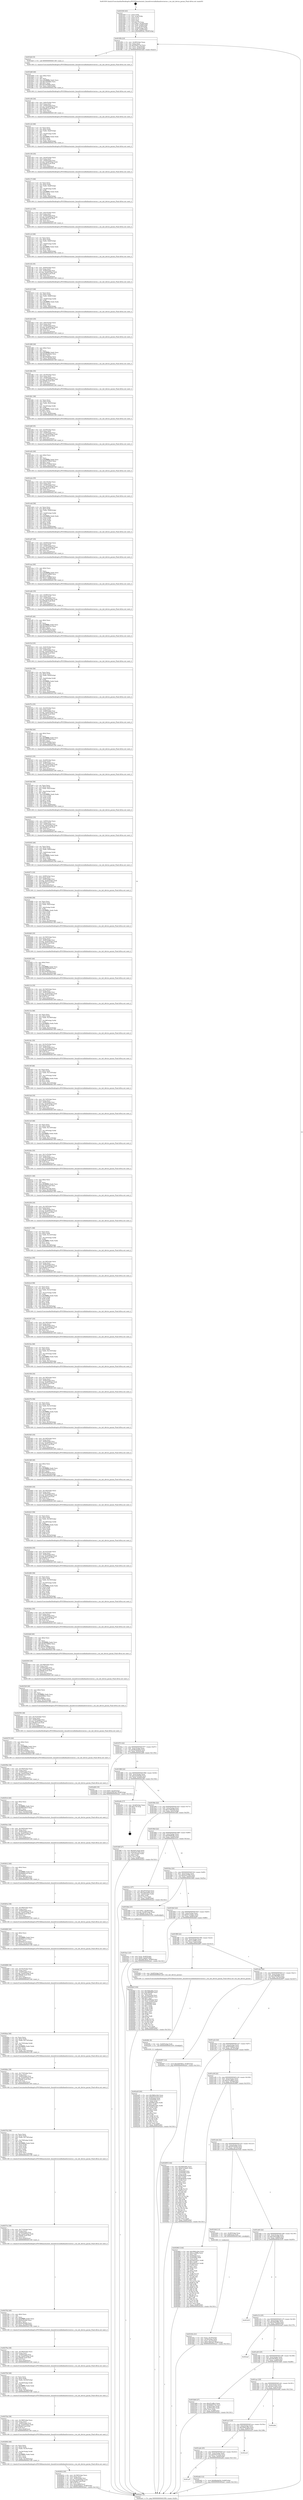 digraph "0x401930" {
  label = "0x401930 (/mnt/c/Users/mathe/Desktop/tcc/POCII/binaries/extr_linuxdriversinfinibandswrxerxe.c_rxe_init_device_param_Final-ollvm.out::main(0))"
  labelloc = "t"
  node[shape=record]

  Entry [label="",width=0.3,height=0.3,shape=circle,fillcolor=black,style=filled]
  "0x40195b" [label="{
     0x40195b [23]\l
     | [instrs]\l
     &nbsp;&nbsp;0x40195b \<+3\>: mov -0x48(%rbp),%eax\l
     &nbsp;&nbsp;0x40195e \<+2\>: mov %eax,%ecx\l
     &nbsp;&nbsp;0x401960 \<+6\>: sub $0x946d37e2,%ecx\l
     &nbsp;&nbsp;0x401966 \<+3\>: mov %eax,-0x4c(%rbp)\l
     &nbsp;&nbsp;0x401969 \<+3\>: mov %ecx,-0x50(%rbp)\l
     &nbsp;&nbsp;0x40196c \<+6\>: je 0000000000401bd3 \<main+0x2a3\>\l
  }"]
  "0x401bd3" [label="{
     0x401bd3 [5]\l
     | [instrs]\l
     &nbsp;&nbsp;0x401bd3 \<+5\>: call 0000000000401160 \<next_i\>\l
     | [calls]\l
     &nbsp;&nbsp;0x401160 \{1\} (/mnt/c/Users/mathe/Desktop/tcc/POCII/binaries/extr_linuxdriversinfinibandswrxerxe.c_rxe_init_device_param_Final-ollvm.out::next_i)\l
  }"]
  "0x401972" [label="{
     0x401972 [22]\l
     | [instrs]\l
     &nbsp;&nbsp;0x401972 \<+5\>: jmp 0000000000401977 \<main+0x47\>\l
     &nbsp;&nbsp;0x401977 \<+3\>: mov -0x4c(%rbp),%eax\l
     &nbsp;&nbsp;0x40197a \<+5\>: sub $0x9ba6a63d,%eax\l
     &nbsp;&nbsp;0x40197f \<+3\>: mov %eax,-0x54(%rbp)\l
     &nbsp;&nbsp;0x401982 \<+6\>: je 0000000000402a8b \<main+0x115b\>\l
  }"]
  Exit [label="",width=0.3,height=0.3,shape=circle,fillcolor=black,style=filled,peripheries=2]
  "0x402a8b" [label="{
     0x402a8b [19]\l
     | [instrs]\l
     &nbsp;&nbsp;0x402a8b \<+7\>: movl $0x0,-0x24(%rbp)\l
     &nbsp;&nbsp;0x402a92 \<+7\>: movl $0xa425616d,-0x48(%rbp)\l
     &nbsp;&nbsp;0x402a99 \<+5\>: jmp 0000000000402ae1 \<main+0x11b1\>\l
  }"]
  "0x401988" [label="{
     0x401988 [22]\l
     | [instrs]\l
     &nbsp;&nbsp;0x401988 \<+5\>: jmp 000000000040198d \<main+0x5d\>\l
     &nbsp;&nbsp;0x40198d \<+3\>: mov -0x4c(%rbp),%eax\l
     &nbsp;&nbsp;0x401990 \<+5\>: sub $0xa425616d,%eax\l
     &nbsp;&nbsp;0x401995 \<+3\>: mov %eax,-0x58(%rbp)\l
     &nbsp;&nbsp;0x401998 \<+6\>: je 0000000000402a9e \<main+0x116e\>\l
  }"]
  "0x401af7" [label="{
     0x401af7\l
  }", style=dashed]
  "0x402a9e" [label="{
     0x402a9e [17]\l
     | [instrs]\l
     &nbsp;&nbsp;0x402a9e \<+3\>: mov -0x24(%rbp),%eax\l
     &nbsp;&nbsp;0x402aa1 \<+7\>: add $0x178,%rsp\l
     &nbsp;&nbsp;0x402aa8 \<+1\>: pop %rbx\l
     &nbsp;&nbsp;0x402aa9 \<+2\>: pop %r14\l
     &nbsp;&nbsp;0x402aab \<+2\>: pop %r15\l
     &nbsp;&nbsp;0x402aad \<+1\>: pop %rbp\l
     &nbsp;&nbsp;0x402aae \<+1\>: ret\l
  }"]
  "0x40199e" [label="{
     0x40199e [22]\l
     | [instrs]\l
     &nbsp;&nbsp;0x40199e \<+5\>: jmp 00000000004019a3 \<main+0x73\>\l
     &nbsp;&nbsp;0x4019a3 \<+3\>: mov -0x4c(%rbp),%eax\l
     &nbsp;&nbsp;0x4019a6 \<+5\>: sub $0xa7d943df,%eax\l
     &nbsp;&nbsp;0x4019ab \<+3\>: mov %eax,-0x5c(%rbp)\l
     &nbsp;&nbsp;0x4019ae \<+6\>: je 0000000000401b6f \<main+0x23f\>\l
  }"]
  "0x402a62" [label="{
     0x402a62 [12]\l
     | [instrs]\l
     &nbsp;&nbsp;0x402a62 \<+7\>: movl $0x9ba6a63d,-0x48(%rbp)\l
     &nbsp;&nbsp;0x402a69 \<+5\>: jmp 0000000000402ae1 \<main+0x11b1\>\l
  }"]
  "0x401b6f" [label="{
     0x401b6f [27]\l
     | [instrs]\l
     &nbsp;&nbsp;0x401b6f \<+5\>: mov $0x4e013ea4,%eax\l
     &nbsp;&nbsp;0x401b74 \<+5\>: mov $0xb4cf1369,%ecx\l
     &nbsp;&nbsp;0x401b79 \<+3\>: mov -0x1c(%rbp),%edx\l
     &nbsp;&nbsp;0x401b7c \<+3\>: cmp $0x0,%edx\l
     &nbsp;&nbsp;0x401b7f \<+3\>: cmove %ecx,%eax\l
     &nbsp;&nbsp;0x401b82 \<+3\>: mov %eax,-0x48(%rbp)\l
     &nbsp;&nbsp;0x401b85 \<+5\>: jmp 0000000000402ae1 \<main+0x11b1\>\l
  }"]
  "0x4019b4" [label="{
     0x4019b4 [22]\l
     | [instrs]\l
     &nbsp;&nbsp;0x4019b4 \<+5\>: jmp 00000000004019b9 \<main+0x89\>\l
     &nbsp;&nbsp;0x4019b9 \<+3\>: mov -0x4c(%rbp),%eax\l
     &nbsp;&nbsp;0x4019bc \<+5\>: sub $0xb4bf836e,%eax\l
     &nbsp;&nbsp;0x4019c1 \<+3\>: mov %eax,-0x60(%rbp)\l
     &nbsp;&nbsp;0x4019c4 \<+6\>: je 0000000000401b1a \<main+0x1ea\>\l
  }"]
  "0x401ade" [label="{
     0x401ade [25]\l
     | [instrs]\l
     &nbsp;&nbsp;0x401ade \<+5\>: jmp 0000000000401ae3 \<main+0x1b3\>\l
     &nbsp;&nbsp;0x401ae3 \<+3\>: mov -0x4c(%rbp),%eax\l
     &nbsp;&nbsp;0x401ae6 \<+5\>: sub $0x67615c2b,%eax\l
     &nbsp;&nbsp;0x401aeb \<+6\>: mov %eax,-0x94(%rbp)\l
     &nbsp;&nbsp;0x401af1 \<+6\>: je 0000000000402a62 \<main+0x1132\>\l
  }"]
  "0x401b1a" [label="{
     0x401b1a [27]\l
     | [instrs]\l
     &nbsp;&nbsp;0x401b1a \<+5\>: mov $0x2f7525a0,%eax\l
     &nbsp;&nbsp;0x401b1f \<+5\>: mov $0x3e93a466,%ecx\l
     &nbsp;&nbsp;0x401b24 \<+3\>: mov -0x20(%rbp),%edx\l
     &nbsp;&nbsp;0x401b27 \<+3\>: cmp $0x2,%edx\l
     &nbsp;&nbsp;0x401b2a \<+3\>: cmovne %ecx,%eax\l
     &nbsp;&nbsp;0x401b2d \<+3\>: mov %eax,-0x48(%rbp)\l
     &nbsp;&nbsp;0x401b30 \<+5\>: jmp 0000000000402ae1 \<main+0x11b1\>\l
  }"]
  "0x4019ca" [label="{
     0x4019ca [22]\l
     | [instrs]\l
     &nbsp;&nbsp;0x4019ca \<+5\>: jmp 00000000004019cf \<main+0x9f\>\l
     &nbsp;&nbsp;0x4019cf \<+3\>: mov -0x4c(%rbp),%eax\l
     &nbsp;&nbsp;0x4019d2 \<+5\>: sub $0xb4cf1369,%eax\l
     &nbsp;&nbsp;0x4019d7 \<+3\>: mov %eax,-0x64(%rbp)\l
     &nbsp;&nbsp;0x4019da \<+6\>: je 0000000000401b8a \<main+0x25a\>\l
  }"]
  "0x402ae1" [label="{
     0x402ae1 [5]\l
     | [instrs]\l
     &nbsp;&nbsp;0x402ae1 \<+5\>: jmp 000000000040195b \<main+0x2b\>\l
  }"]
  "0x401930" [label="{
     0x401930 [43]\l
     | [instrs]\l
     &nbsp;&nbsp;0x401930 \<+1\>: push %rbp\l
     &nbsp;&nbsp;0x401931 \<+3\>: mov %rsp,%rbp\l
     &nbsp;&nbsp;0x401934 \<+2\>: push %r15\l
     &nbsp;&nbsp;0x401936 \<+2\>: push %r14\l
     &nbsp;&nbsp;0x401938 \<+1\>: push %rbx\l
     &nbsp;&nbsp;0x401939 \<+7\>: sub $0x178,%rsp\l
     &nbsp;&nbsp;0x401940 \<+7\>: movl $0x0,-0x24(%rbp)\l
     &nbsp;&nbsp;0x401947 \<+3\>: mov %edi,-0x28(%rbp)\l
     &nbsp;&nbsp;0x40194a \<+4\>: mov %rsi,-0x30(%rbp)\l
     &nbsp;&nbsp;0x40194e \<+3\>: mov -0x28(%rbp),%edi\l
     &nbsp;&nbsp;0x401951 \<+3\>: mov %edi,-0x20(%rbp)\l
     &nbsp;&nbsp;0x401954 \<+7\>: movl $0xb4bf836e,-0x48(%rbp)\l
  }"]
  "0x402ac8" [label="{
     0x402ac8\l
  }", style=dashed]
  "0x401b8a" [label="{
     0x401b8a [23]\l
     | [instrs]\l
     &nbsp;&nbsp;0x401b8a \<+7\>: movl $0x1,-0x38(%rbp)\l
     &nbsp;&nbsp;0x401b91 \<+4\>: movslq -0x38(%rbp),%rax\l
     &nbsp;&nbsp;0x401b95 \<+7\>: imul $0xb8,%rax,%rdi\l
     &nbsp;&nbsp;0x401b9c \<+5\>: call 0000000000401050 \<malloc@plt\>\l
     | [calls]\l
     &nbsp;&nbsp;0x401050 \{1\} (unknown)\l
  }"]
  "0x4019e0" [label="{
     0x4019e0 [22]\l
     | [instrs]\l
     &nbsp;&nbsp;0x4019e0 \<+5\>: jmp 00000000004019e5 \<main+0xb5\>\l
     &nbsp;&nbsp;0x4019e5 \<+3\>: mov -0x4c(%rbp),%eax\l
     &nbsp;&nbsp;0x4019e8 \<+5\>: sub $0xb7a19ad1,%eax\l
     &nbsp;&nbsp;0x4019ed \<+3\>: mov %eax,-0x68(%rbp)\l
     &nbsp;&nbsp;0x4019f0 \<+6\>: je 00000000004028ef \<main+0xfbf\>\l
  }"]
  "0x401ac5" [label="{
     0x401ac5 [25]\l
     | [instrs]\l
     &nbsp;&nbsp;0x401ac5 \<+5\>: jmp 0000000000401aca \<main+0x19a\>\l
     &nbsp;&nbsp;0x401aca \<+3\>: mov -0x4c(%rbp),%eax\l
     &nbsp;&nbsp;0x401acd \<+5\>: sub $0x5882c2b4,%eax\l
     &nbsp;&nbsp;0x401ad2 \<+6\>: mov %eax,-0x90(%rbp)\l
     &nbsp;&nbsp;0x401ad8 \<+6\>: je 0000000000402ac8 \<main+0x1198\>\l
  }"]
  "0x4028ef" [label="{
     0x4028ef [104]\l
     | [instrs]\l
     &nbsp;&nbsp;0x4028ef \<+5\>: mov $0x408a5bfa,%eax\l
     &nbsp;&nbsp;0x4028f4 \<+5\>: mov $0xcf865fb5,%ecx\l
     &nbsp;&nbsp;0x4028f9 \<+2\>: xor %edx,%edx\l
     &nbsp;&nbsp;0x4028fb \<+3\>: mov -0x44(%rbp),%esi\l
     &nbsp;&nbsp;0x4028fe \<+6\>: add $0xa4590ae2,%esi\l
     &nbsp;&nbsp;0x402904 \<+3\>: add $0x1,%esi\l
     &nbsp;&nbsp;0x402907 \<+6\>: sub $0xa4590ae2,%esi\l
     &nbsp;&nbsp;0x40290d \<+3\>: mov %esi,-0x44(%rbp)\l
     &nbsp;&nbsp;0x402910 \<+7\>: mov 0x4050e8,%esi\l
     &nbsp;&nbsp;0x402917 \<+7\>: mov 0x405090,%edi\l
     &nbsp;&nbsp;0x40291e \<+3\>: sub $0x1,%edx\l
     &nbsp;&nbsp;0x402921 \<+3\>: mov %esi,%r8d\l
     &nbsp;&nbsp;0x402924 \<+3\>: add %edx,%r8d\l
     &nbsp;&nbsp;0x402927 \<+4\>: imul %r8d,%esi\l
     &nbsp;&nbsp;0x40292b \<+3\>: and $0x1,%esi\l
     &nbsp;&nbsp;0x40292e \<+3\>: cmp $0x0,%esi\l
     &nbsp;&nbsp;0x402931 \<+4\>: sete %r9b\l
     &nbsp;&nbsp;0x402935 \<+3\>: cmp $0xa,%edi\l
     &nbsp;&nbsp;0x402938 \<+4\>: setl %r10b\l
     &nbsp;&nbsp;0x40293c \<+3\>: mov %r9b,%r11b\l
     &nbsp;&nbsp;0x40293f \<+3\>: and %r10b,%r11b\l
     &nbsp;&nbsp;0x402942 \<+3\>: xor %r10b,%r9b\l
     &nbsp;&nbsp;0x402945 \<+3\>: or %r9b,%r11b\l
     &nbsp;&nbsp;0x402948 \<+4\>: test $0x1,%r11b\l
     &nbsp;&nbsp;0x40294c \<+3\>: cmovne %ecx,%eax\l
     &nbsp;&nbsp;0x40294f \<+3\>: mov %eax,-0x48(%rbp)\l
     &nbsp;&nbsp;0x402952 \<+5\>: jmp 0000000000402ae1 \<main+0x11b1\>\l
  }"]
  "0x4019f6" [label="{
     0x4019f6 [22]\l
     | [instrs]\l
     &nbsp;&nbsp;0x4019f6 \<+5\>: jmp 00000000004019fb \<main+0xcb\>\l
     &nbsp;&nbsp;0x4019fb \<+3\>: mov -0x4c(%rbp),%eax\l
     &nbsp;&nbsp;0x4019fe \<+5\>: sub $0xccc20f9a,%eax\l
     &nbsp;&nbsp;0x401a03 \<+3\>: mov %eax,-0x6c(%rbp)\l
     &nbsp;&nbsp;0x401a06 \<+6\>: je 00000000004029f3 \<main+0x10c3\>\l
  }"]
  "0x402a6e" [label="{
     0x402a6e\l
  }", style=dashed]
  "0x4029f3" [label="{
     0x4029f3 [9]\l
     | [instrs]\l
     &nbsp;&nbsp;0x4029f3 \<+4\>: mov -0x40(%rbp),%rdi\l
     &nbsp;&nbsp;0x4029f7 \<+5\>: call 0000000000401240 \<rxe_init_device_param\>\l
     | [calls]\l
     &nbsp;&nbsp;0x401240 \{1\} (/mnt/c/Users/mathe/Desktop/tcc/POCII/binaries/extr_linuxdriversinfinibandswrxerxe.c_rxe_init_device_param_Final-ollvm.out::rxe_init_device_param)\l
  }"]
  "0x401a0c" [label="{
     0x401a0c [22]\l
     | [instrs]\l
     &nbsp;&nbsp;0x401a0c \<+5\>: jmp 0000000000401a11 \<main+0xe1\>\l
     &nbsp;&nbsp;0x401a11 \<+3\>: mov -0x4c(%rbp),%eax\l
     &nbsp;&nbsp;0x401a14 \<+5\>: sub $0xcf865fb5,%eax\l
     &nbsp;&nbsp;0x401a19 \<+3\>: mov %eax,-0x70(%rbp)\l
     &nbsp;&nbsp;0x401a1c \<+6\>: je 0000000000402957 \<main+0x1027\>\l
  }"]
  "0x402a05" [label="{
     0x402a05 [93]\l
     | [instrs]\l
     &nbsp;&nbsp;0x402a05 \<+5\>: mov $0x5882c2b4,%eax\l
     &nbsp;&nbsp;0x402a0a \<+5\>: mov $0x67615c2b,%ecx\l
     &nbsp;&nbsp;0x402a0f \<+7\>: mov 0x4050e8,%edx\l
     &nbsp;&nbsp;0x402a16 \<+7\>: mov 0x405090,%esi\l
     &nbsp;&nbsp;0x402a1d \<+3\>: mov %edx,%r8d\l
     &nbsp;&nbsp;0x402a20 \<+7\>: sub $0x9081ab4c,%r8d\l
     &nbsp;&nbsp;0x402a27 \<+4\>: sub $0x1,%r8d\l
     &nbsp;&nbsp;0x402a2b \<+7\>: add $0x9081ab4c,%r8d\l
     &nbsp;&nbsp;0x402a32 \<+4\>: imul %r8d,%edx\l
     &nbsp;&nbsp;0x402a36 \<+3\>: and $0x1,%edx\l
     &nbsp;&nbsp;0x402a39 \<+3\>: cmp $0x0,%edx\l
     &nbsp;&nbsp;0x402a3c \<+4\>: sete %r9b\l
     &nbsp;&nbsp;0x402a40 \<+3\>: cmp $0xa,%esi\l
     &nbsp;&nbsp;0x402a43 \<+4\>: setl %r10b\l
     &nbsp;&nbsp;0x402a47 \<+3\>: mov %r9b,%r11b\l
     &nbsp;&nbsp;0x402a4a \<+3\>: and %r10b,%r11b\l
     &nbsp;&nbsp;0x402a4d \<+3\>: xor %r10b,%r9b\l
     &nbsp;&nbsp;0x402a50 \<+3\>: or %r9b,%r11b\l
     &nbsp;&nbsp;0x402a53 \<+4\>: test $0x1,%r11b\l
     &nbsp;&nbsp;0x402a57 \<+3\>: cmovne %ecx,%eax\l
     &nbsp;&nbsp;0x402a5a \<+3\>: mov %eax,-0x48(%rbp)\l
     &nbsp;&nbsp;0x402a5d \<+5\>: jmp 0000000000402ae1 \<main+0x11b1\>\l
  }"]
  "0x402957" [label="{
     0x402957 [12]\l
     | [instrs]\l
     &nbsp;&nbsp;0x402957 \<+7\>: movl $0x4487f63e,-0x48(%rbp)\l
     &nbsp;&nbsp;0x40295e \<+5\>: jmp 0000000000402ae1 \<main+0x11b1\>\l
  }"]
  "0x401a22" [label="{
     0x401a22 [22]\l
     | [instrs]\l
     &nbsp;&nbsp;0x401a22 \<+5\>: jmp 0000000000401a27 \<main+0xf7\>\l
     &nbsp;&nbsp;0x401a27 \<+3\>: mov -0x4c(%rbp),%eax\l
     &nbsp;&nbsp;0x401a2a \<+5\>: sub $0xf078a8a3,%eax\l
     &nbsp;&nbsp;0x401a2f \<+3\>: mov %eax,-0x74(%rbp)\l
     &nbsp;&nbsp;0x401a32 \<+6\>: je 000000000040285f \<main+0xf2f\>\l
  }"]
  "0x4029fc" [label="{
     0x4029fc [9]\l
     | [instrs]\l
     &nbsp;&nbsp;0x4029fc \<+4\>: mov -0x40(%rbp),%rdi\l
     &nbsp;&nbsp;0x402a00 \<+5\>: call 0000000000401030 \<free@plt\>\l
     | [calls]\l
     &nbsp;&nbsp;0x401030 \{1\} (unknown)\l
  }"]
  "0x40285f" [label="{
     0x40285f [144]\l
     | [instrs]\l
     &nbsp;&nbsp;0x40285f \<+5\>: mov $0x408a5bfa,%eax\l
     &nbsp;&nbsp;0x402864 \<+5\>: mov $0xb7a19ad1,%ecx\l
     &nbsp;&nbsp;0x402869 \<+2\>: mov $0x1,%dl\l
     &nbsp;&nbsp;0x40286b \<+7\>: mov 0x4050e8,%esi\l
     &nbsp;&nbsp;0x402872 \<+7\>: mov 0x405090,%edi\l
     &nbsp;&nbsp;0x402879 \<+3\>: mov %esi,%r8d\l
     &nbsp;&nbsp;0x40287c \<+7\>: add $0x8f3fefd2,%r8d\l
     &nbsp;&nbsp;0x402883 \<+4\>: sub $0x1,%r8d\l
     &nbsp;&nbsp;0x402887 \<+7\>: sub $0x8f3fefd2,%r8d\l
     &nbsp;&nbsp;0x40288e \<+4\>: imul %r8d,%esi\l
     &nbsp;&nbsp;0x402892 \<+3\>: and $0x1,%esi\l
     &nbsp;&nbsp;0x402895 \<+3\>: cmp $0x0,%esi\l
     &nbsp;&nbsp;0x402898 \<+4\>: sete %r9b\l
     &nbsp;&nbsp;0x40289c \<+3\>: cmp $0xa,%edi\l
     &nbsp;&nbsp;0x40289f \<+4\>: setl %r10b\l
     &nbsp;&nbsp;0x4028a3 \<+3\>: mov %r9b,%r11b\l
     &nbsp;&nbsp;0x4028a6 \<+4\>: xor $0xff,%r11b\l
     &nbsp;&nbsp;0x4028aa \<+3\>: mov %r10b,%bl\l
     &nbsp;&nbsp;0x4028ad \<+3\>: xor $0xff,%bl\l
     &nbsp;&nbsp;0x4028b0 \<+3\>: xor $0x0,%dl\l
     &nbsp;&nbsp;0x4028b3 \<+3\>: mov %r11b,%r14b\l
     &nbsp;&nbsp;0x4028b6 \<+4\>: and $0x0,%r14b\l
     &nbsp;&nbsp;0x4028ba \<+3\>: and %dl,%r9b\l
     &nbsp;&nbsp;0x4028bd \<+3\>: mov %bl,%r15b\l
     &nbsp;&nbsp;0x4028c0 \<+4\>: and $0x0,%r15b\l
     &nbsp;&nbsp;0x4028c4 \<+3\>: and %dl,%r10b\l
     &nbsp;&nbsp;0x4028c7 \<+3\>: or %r9b,%r14b\l
     &nbsp;&nbsp;0x4028ca \<+3\>: or %r10b,%r15b\l
     &nbsp;&nbsp;0x4028cd \<+3\>: xor %r15b,%r14b\l
     &nbsp;&nbsp;0x4028d0 \<+3\>: or %bl,%r11b\l
     &nbsp;&nbsp;0x4028d3 \<+4\>: xor $0xff,%r11b\l
     &nbsp;&nbsp;0x4028d7 \<+3\>: or $0x0,%dl\l
     &nbsp;&nbsp;0x4028da \<+3\>: and %dl,%r11b\l
     &nbsp;&nbsp;0x4028dd \<+3\>: or %r11b,%r14b\l
     &nbsp;&nbsp;0x4028e0 \<+4\>: test $0x1,%r14b\l
     &nbsp;&nbsp;0x4028e4 \<+3\>: cmovne %ecx,%eax\l
     &nbsp;&nbsp;0x4028e7 \<+3\>: mov %eax,-0x48(%rbp)\l
     &nbsp;&nbsp;0x4028ea \<+5\>: jmp 0000000000402ae1 \<main+0x11b1\>\l
  }"]
  "0x401a38" [label="{
     0x401a38 [22]\l
     | [instrs]\l
     &nbsp;&nbsp;0x401a38 \<+5\>: jmp 0000000000401a3d \<main+0x10d\>\l
     &nbsp;&nbsp;0x401a3d \<+3\>: mov -0x4c(%rbp),%eax\l
     &nbsp;&nbsp;0x401a40 \<+5\>: sub $0x251ef6c2,%eax\l
     &nbsp;&nbsp;0x401a45 \<+3\>: mov %eax,-0x78(%rbp)\l
     &nbsp;&nbsp;0x401a48 \<+6\>: je 0000000000402963 \<main+0x1033\>\l
  }"]
  "0x402832" [label="{
     0x402832 [45]\l
     | [instrs]\l
     &nbsp;&nbsp;0x402832 \<+6\>: mov -0x190(%rbp),%ecx\l
     &nbsp;&nbsp;0x402838 \<+3\>: imul %eax,%ecx\l
     &nbsp;&nbsp;0x40283b \<+4\>: mov -0x40(%rbp),%rsi\l
     &nbsp;&nbsp;0x40283f \<+4\>: movslq -0x44(%rbp),%rdi\l
     &nbsp;&nbsp;0x402843 \<+7\>: imul $0xb8,%rdi,%rdi\l
     &nbsp;&nbsp;0x40284a \<+3\>: add %rdi,%rsi\l
     &nbsp;&nbsp;0x40284d \<+6\>: mov %ecx,0xb0(%rsi)\l
     &nbsp;&nbsp;0x402853 \<+7\>: movl $0xf078a8a3,-0x48(%rbp)\l
     &nbsp;&nbsp;0x40285a \<+5\>: jmp 0000000000402ae1 \<main+0x11b1\>\l
  }"]
  "0x402963" [label="{
     0x402963 [144]\l
     | [instrs]\l
     &nbsp;&nbsp;0x402963 \<+5\>: mov $0x5882c2b4,%eax\l
     &nbsp;&nbsp;0x402968 \<+5\>: mov $0xccc20f9a,%ecx\l
     &nbsp;&nbsp;0x40296d \<+2\>: mov $0x1,%dl\l
     &nbsp;&nbsp;0x40296f \<+7\>: mov 0x4050e8,%esi\l
     &nbsp;&nbsp;0x402976 \<+7\>: mov 0x405090,%edi\l
     &nbsp;&nbsp;0x40297d \<+3\>: mov %esi,%r8d\l
     &nbsp;&nbsp;0x402980 \<+7\>: add $0x44932a21,%r8d\l
     &nbsp;&nbsp;0x402987 \<+4\>: sub $0x1,%r8d\l
     &nbsp;&nbsp;0x40298b \<+7\>: sub $0x44932a21,%r8d\l
     &nbsp;&nbsp;0x402992 \<+4\>: imul %r8d,%esi\l
     &nbsp;&nbsp;0x402996 \<+3\>: and $0x1,%esi\l
     &nbsp;&nbsp;0x402999 \<+3\>: cmp $0x0,%esi\l
     &nbsp;&nbsp;0x40299c \<+4\>: sete %r9b\l
     &nbsp;&nbsp;0x4029a0 \<+3\>: cmp $0xa,%edi\l
     &nbsp;&nbsp;0x4029a3 \<+4\>: setl %r10b\l
     &nbsp;&nbsp;0x4029a7 \<+3\>: mov %r9b,%r11b\l
     &nbsp;&nbsp;0x4029aa \<+4\>: xor $0xff,%r11b\l
     &nbsp;&nbsp;0x4029ae \<+3\>: mov %r10b,%bl\l
     &nbsp;&nbsp;0x4029b1 \<+3\>: xor $0xff,%bl\l
     &nbsp;&nbsp;0x4029b4 \<+3\>: xor $0x1,%dl\l
     &nbsp;&nbsp;0x4029b7 \<+3\>: mov %r11b,%r14b\l
     &nbsp;&nbsp;0x4029ba \<+4\>: and $0xff,%r14b\l
     &nbsp;&nbsp;0x4029be \<+3\>: and %dl,%r9b\l
     &nbsp;&nbsp;0x4029c1 \<+3\>: mov %bl,%r15b\l
     &nbsp;&nbsp;0x4029c4 \<+4\>: and $0xff,%r15b\l
     &nbsp;&nbsp;0x4029c8 \<+3\>: and %dl,%r10b\l
     &nbsp;&nbsp;0x4029cb \<+3\>: or %r9b,%r14b\l
     &nbsp;&nbsp;0x4029ce \<+3\>: or %r10b,%r15b\l
     &nbsp;&nbsp;0x4029d1 \<+3\>: xor %r15b,%r14b\l
     &nbsp;&nbsp;0x4029d4 \<+3\>: or %bl,%r11b\l
     &nbsp;&nbsp;0x4029d7 \<+4\>: xor $0xff,%r11b\l
     &nbsp;&nbsp;0x4029db \<+3\>: or $0x1,%dl\l
     &nbsp;&nbsp;0x4029de \<+3\>: and %dl,%r11b\l
     &nbsp;&nbsp;0x4029e1 \<+3\>: or %r11b,%r14b\l
     &nbsp;&nbsp;0x4029e4 \<+4\>: test $0x1,%r14b\l
     &nbsp;&nbsp;0x4029e8 \<+3\>: cmovne %ecx,%eax\l
     &nbsp;&nbsp;0x4029eb \<+3\>: mov %eax,-0x48(%rbp)\l
     &nbsp;&nbsp;0x4029ee \<+5\>: jmp 0000000000402ae1 \<main+0x11b1\>\l
  }"]
  "0x401a4e" [label="{
     0x401a4e [22]\l
     | [instrs]\l
     &nbsp;&nbsp;0x401a4e \<+5\>: jmp 0000000000401a53 \<main+0x123\>\l
     &nbsp;&nbsp;0x401a53 \<+3\>: mov -0x4c(%rbp),%eax\l
     &nbsp;&nbsp;0x401a56 \<+5\>: sub $0x2f7525a0,%eax\l
     &nbsp;&nbsp;0x401a5b \<+3\>: mov %eax,-0x7c(%rbp)\l
     &nbsp;&nbsp;0x401a5e \<+6\>: je 0000000000401b4d \<main+0x21d\>\l
  }"]
  "0x402804" [label="{
     0x402804 [46]\l
     | [instrs]\l
     &nbsp;&nbsp;0x402804 \<+2\>: xor %ecx,%ecx\l
     &nbsp;&nbsp;0x402806 \<+5\>: mov $0x2,%edx\l
     &nbsp;&nbsp;0x40280b \<+6\>: mov %edx,-0x18c(%rbp)\l
     &nbsp;&nbsp;0x402811 \<+1\>: cltd\l
     &nbsp;&nbsp;0x402812 \<+7\>: mov -0x18c(%rbp),%r8d\l
     &nbsp;&nbsp;0x402819 \<+3\>: idiv %r8d\l
     &nbsp;&nbsp;0x40281c \<+6\>: imul $0xfffffffe,%edx,%edx\l
     &nbsp;&nbsp;0x402822 \<+3\>: sub $0x1,%ecx\l
     &nbsp;&nbsp;0x402825 \<+2\>: sub %ecx,%edx\l
     &nbsp;&nbsp;0x402827 \<+6\>: mov %edx,-0x190(%rbp)\l
     &nbsp;&nbsp;0x40282d \<+5\>: call 0000000000401160 \<next_i\>\l
     | [calls]\l
     &nbsp;&nbsp;0x401160 \{1\} (/mnt/c/Users/mathe/Desktop/tcc/POCII/binaries/extr_linuxdriversinfinibandswrxerxe.c_rxe_init_device_param_Final-ollvm.out::next_i)\l
  }"]
  "0x401b4d" [label="{
     0x401b4d [13]\l
     | [instrs]\l
     &nbsp;&nbsp;0x401b4d \<+4\>: mov -0x30(%rbp),%rax\l
     &nbsp;&nbsp;0x401b51 \<+4\>: mov 0x8(%rax),%rdi\l
     &nbsp;&nbsp;0x401b55 \<+5\>: call 0000000000401060 \<atoi@plt\>\l
     | [calls]\l
     &nbsp;&nbsp;0x401060 \{1\} (unknown)\l
  }"]
  "0x401a64" [label="{
     0x401a64 [22]\l
     | [instrs]\l
     &nbsp;&nbsp;0x401a64 \<+5\>: jmp 0000000000401a69 \<main+0x139\>\l
     &nbsp;&nbsp;0x401a69 \<+3\>: mov -0x4c(%rbp),%eax\l
     &nbsp;&nbsp;0x401a6c \<+5\>: sub $0x3e93a466,%eax\l
     &nbsp;&nbsp;0x401a71 \<+3\>: mov %eax,-0x80(%rbp)\l
     &nbsp;&nbsp;0x401a74 \<+6\>: je 0000000000401b35 \<main+0x205\>\l
  }"]
  "0x401b5a" [label="{
     0x401b5a [21]\l
     | [instrs]\l
     &nbsp;&nbsp;0x401b5a \<+3\>: mov %eax,-0x34(%rbp)\l
     &nbsp;&nbsp;0x401b5d \<+3\>: mov -0x34(%rbp),%eax\l
     &nbsp;&nbsp;0x401b60 \<+3\>: mov %eax,-0x1c(%rbp)\l
     &nbsp;&nbsp;0x401b63 \<+7\>: movl $0xa7d943df,-0x48(%rbp)\l
     &nbsp;&nbsp;0x401b6a \<+5\>: jmp 0000000000402ae1 \<main+0x11b1\>\l
  }"]
  "0x401ba1" [label="{
     0x401ba1 [23]\l
     | [instrs]\l
     &nbsp;&nbsp;0x401ba1 \<+4\>: mov %rax,-0x40(%rbp)\l
     &nbsp;&nbsp;0x401ba5 \<+7\>: movl $0x0,-0x44(%rbp)\l
     &nbsp;&nbsp;0x401bac \<+7\>: movl $0x4487f63e,-0x48(%rbp)\l
     &nbsp;&nbsp;0x401bb3 \<+5\>: jmp 0000000000402ae1 \<main+0x11b1\>\l
  }"]
  "0x4027de" [label="{
     0x4027de [38]\l
     | [instrs]\l
     &nbsp;&nbsp;0x4027de \<+6\>: mov -0x188(%rbp),%ecx\l
     &nbsp;&nbsp;0x4027e4 \<+3\>: imul %eax,%ecx\l
     &nbsp;&nbsp;0x4027e7 \<+4\>: mov -0x40(%rbp),%rsi\l
     &nbsp;&nbsp;0x4027eb \<+4\>: movslq -0x44(%rbp),%rdi\l
     &nbsp;&nbsp;0x4027ef \<+7\>: imul $0xb8,%rdi,%rdi\l
     &nbsp;&nbsp;0x4027f6 \<+3\>: add %rdi,%rsi\l
     &nbsp;&nbsp;0x4027f9 \<+6\>: mov %ecx,0xa8(%rsi)\l
     &nbsp;&nbsp;0x4027ff \<+5\>: call 0000000000401160 \<next_i\>\l
     | [calls]\l
     &nbsp;&nbsp;0x401160 \{1\} (/mnt/c/Users/mathe/Desktop/tcc/POCII/binaries/extr_linuxdriversinfinibandswrxerxe.c_rxe_init_device_param_Final-ollvm.out::next_i)\l
  }"]
  "0x401b35" [label="{
     0x401b35\l
  }", style=dashed]
  "0x401a7a" [label="{
     0x401a7a [25]\l
     | [instrs]\l
     &nbsp;&nbsp;0x401a7a \<+5\>: jmp 0000000000401a7f \<main+0x14f\>\l
     &nbsp;&nbsp;0x401a7f \<+3\>: mov -0x4c(%rbp),%eax\l
     &nbsp;&nbsp;0x401a82 \<+5\>: sub $0x408a5bfa,%eax\l
     &nbsp;&nbsp;0x401a87 \<+6\>: mov %eax,-0x84(%rbp)\l
     &nbsp;&nbsp;0x401a8d \<+6\>: je 0000000000402aaf \<main+0x117f\>\l
  }"]
  "0x4027b0" [label="{
     0x4027b0 [46]\l
     | [instrs]\l
     &nbsp;&nbsp;0x4027b0 \<+2\>: xor %ecx,%ecx\l
     &nbsp;&nbsp;0x4027b2 \<+5\>: mov $0x2,%edx\l
     &nbsp;&nbsp;0x4027b7 \<+6\>: mov %edx,-0x184(%rbp)\l
     &nbsp;&nbsp;0x4027bd \<+1\>: cltd\l
     &nbsp;&nbsp;0x4027be \<+7\>: mov -0x184(%rbp),%r8d\l
     &nbsp;&nbsp;0x4027c5 \<+3\>: idiv %r8d\l
     &nbsp;&nbsp;0x4027c8 \<+6\>: imul $0xfffffffe,%edx,%edx\l
     &nbsp;&nbsp;0x4027ce \<+3\>: sub $0x1,%ecx\l
     &nbsp;&nbsp;0x4027d1 \<+2\>: sub %ecx,%edx\l
     &nbsp;&nbsp;0x4027d3 \<+6\>: mov %edx,-0x188(%rbp)\l
     &nbsp;&nbsp;0x4027d9 \<+5\>: call 0000000000401160 \<next_i\>\l
     | [calls]\l
     &nbsp;&nbsp;0x401160 \{1\} (/mnt/c/Users/mathe/Desktop/tcc/POCII/binaries/extr_linuxdriversinfinibandswrxerxe.c_rxe_init_device_param_Final-ollvm.out::next_i)\l
  }"]
  "0x402aaf" [label="{
     0x402aaf\l
  }", style=dashed]
  "0x401a93" [label="{
     0x401a93 [25]\l
     | [instrs]\l
     &nbsp;&nbsp;0x401a93 \<+5\>: jmp 0000000000401a98 \<main+0x168\>\l
     &nbsp;&nbsp;0x401a98 \<+3\>: mov -0x4c(%rbp),%eax\l
     &nbsp;&nbsp;0x401a9b \<+5\>: sub $0x4487f63e,%eax\l
     &nbsp;&nbsp;0x401aa0 \<+6\>: mov %eax,-0x88(%rbp)\l
     &nbsp;&nbsp;0x401aa6 \<+6\>: je 0000000000401bb8 \<main+0x288\>\l
  }"]
  "0x40278a" [label="{
     0x40278a [38]\l
     | [instrs]\l
     &nbsp;&nbsp;0x40278a \<+6\>: mov -0x180(%rbp),%ecx\l
     &nbsp;&nbsp;0x402790 \<+3\>: imul %eax,%ecx\l
     &nbsp;&nbsp;0x402793 \<+4\>: mov -0x40(%rbp),%rsi\l
     &nbsp;&nbsp;0x402797 \<+4\>: movslq -0x44(%rbp),%rdi\l
     &nbsp;&nbsp;0x40279b \<+7\>: imul $0xb8,%rdi,%rdi\l
     &nbsp;&nbsp;0x4027a2 \<+3\>: add %rdi,%rsi\l
     &nbsp;&nbsp;0x4027a5 \<+6\>: mov %ecx,0xa4(%rsi)\l
     &nbsp;&nbsp;0x4027ab \<+5\>: call 0000000000401160 \<next_i\>\l
     | [calls]\l
     &nbsp;&nbsp;0x401160 \{1\} (/mnt/c/Users/mathe/Desktop/tcc/POCII/binaries/extr_linuxdriversinfinibandswrxerxe.c_rxe_init_device_param_Final-ollvm.out::next_i)\l
  }"]
  "0x401bb8" [label="{
     0x401bb8 [27]\l
     | [instrs]\l
     &nbsp;&nbsp;0x401bb8 \<+5\>: mov $0x251ef6c2,%eax\l
     &nbsp;&nbsp;0x401bbd \<+5\>: mov $0x946d37e2,%ecx\l
     &nbsp;&nbsp;0x401bc2 \<+3\>: mov -0x44(%rbp),%edx\l
     &nbsp;&nbsp;0x401bc5 \<+3\>: cmp -0x38(%rbp),%edx\l
     &nbsp;&nbsp;0x401bc8 \<+3\>: cmovl %ecx,%eax\l
     &nbsp;&nbsp;0x401bcb \<+3\>: mov %eax,-0x48(%rbp)\l
     &nbsp;&nbsp;0x401bce \<+5\>: jmp 0000000000402ae1 \<main+0x11b1\>\l
  }"]
  "0x401aac" [label="{
     0x401aac [25]\l
     | [instrs]\l
     &nbsp;&nbsp;0x401aac \<+5\>: jmp 0000000000401ab1 \<main+0x181\>\l
     &nbsp;&nbsp;0x401ab1 \<+3\>: mov -0x4c(%rbp),%eax\l
     &nbsp;&nbsp;0x401ab4 \<+5\>: sub $0x4e013ea4,%eax\l
     &nbsp;&nbsp;0x401ab9 \<+6\>: mov %eax,-0x8c(%rbp)\l
     &nbsp;&nbsp;0x401abf \<+6\>: je 0000000000402a6e \<main+0x113e\>\l
  }"]
  "0x401bd8" [label="{
     0x401bd8 [40]\l
     | [instrs]\l
     &nbsp;&nbsp;0x401bd8 \<+5\>: mov $0x2,%ecx\l
     &nbsp;&nbsp;0x401bdd \<+1\>: cltd\l
     &nbsp;&nbsp;0x401bde \<+2\>: idiv %ecx\l
     &nbsp;&nbsp;0x401be0 \<+6\>: imul $0xfffffffe,%edx,%ecx\l
     &nbsp;&nbsp;0x401be6 \<+6\>: sub $0x1b049b2,%ecx\l
     &nbsp;&nbsp;0x401bec \<+3\>: add $0x1,%ecx\l
     &nbsp;&nbsp;0x401bef \<+6\>: add $0x1b049b2,%ecx\l
     &nbsp;&nbsp;0x401bf5 \<+6\>: mov %ecx,-0x9c(%rbp)\l
     &nbsp;&nbsp;0x401bfb \<+5\>: call 0000000000401160 \<next_i\>\l
     | [calls]\l
     &nbsp;&nbsp;0x401160 \{1\} (/mnt/c/Users/mathe/Desktop/tcc/POCII/binaries/extr_linuxdriversinfinibandswrxerxe.c_rxe_init_device_param_Final-ollvm.out::next_i)\l
  }"]
  "0x401c00" [label="{
     0x401c00 [34]\l
     | [instrs]\l
     &nbsp;&nbsp;0x401c00 \<+6\>: mov -0x9c(%rbp),%ecx\l
     &nbsp;&nbsp;0x401c06 \<+3\>: imul %eax,%ecx\l
     &nbsp;&nbsp;0x401c09 \<+4\>: mov -0x40(%rbp),%rsi\l
     &nbsp;&nbsp;0x401c0d \<+4\>: movslq -0x44(%rbp),%rdi\l
     &nbsp;&nbsp;0x401c11 \<+7\>: imul $0xb8,%rdi,%rdi\l
     &nbsp;&nbsp;0x401c18 \<+3\>: add %rdi,%rsi\l
     &nbsp;&nbsp;0x401c1b \<+2\>: mov %ecx,(%rsi)\l
     &nbsp;&nbsp;0x401c1d \<+5\>: call 0000000000401160 \<next_i\>\l
     | [calls]\l
     &nbsp;&nbsp;0x401160 \{1\} (/mnt/c/Users/mathe/Desktop/tcc/POCII/binaries/extr_linuxdriversinfinibandswrxerxe.c_rxe_init_device_param_Final-ollvm.out::next_i)\l
  }"]
  "0x401c22" [label="{
     0x401c22 [46]\l
     | [instrs]\l
     &nbsp;&nbsp;0x401c22 \<+2\>: xor %ecx,%ecx\l
     &nbsp;&nbsp;0x401c24 \<+5\>: mov $0x2,%edx\l
     &nbsp;&nbsp;0x401c29 \<+6\>: mov %edx,-0xa0(%rbp)\l
     &nbsp;&nbsp;0x401c2f \<+1\>: cltd\l
     &nbsp;&nbsp;0x401c30 \<+7\>: mov -0xa0(%rbp),%r8d\l
     &nbsp;&nbsp;0x401c37 \<+3\>: idiv %r8d\l
     &nbsp;&nbsp;0x401c3a \<+6\>: imul $0xfffffffe,%edx,%edx\l
     &nbsp;&nbsp;0x401c40 \<+3\>: sub $0x1,%ecx\l
     &nbsp;&nbsp;0x401c43 \<+2\>: sub %ecx,%edx\l
     &nbsp;&nbsp;0x401c45 \<+6\>: mov %edx,-0xa4(%rbp)\l
     &nbsp;&nbsp;0x401c4b \<+5\>: call 0000000000401160 \<next_i\>\l
     | [calls]\l
     &nbsp;&nbsp;0x401160 \{1\} (/mnt/c/Users/mathe/Desktop/tcc/POCII/binaries/extr_linuxdriversinfinibandswrxerxe.c_rxe_init_device_param_Final-ollvm.out::next_i)\l
  }"]
  "0x401c50" [label="{
     0x401c50 [35]\l
     | [instrs]\l
     &nbsp;&nbsp;0x401c50 \<+6\>: mov -0xa4(%rbp),%ecx\l
     &nbsp;&nbsp;0x401c56 \<+3\>: imul %eax,%ecx\l
     &nbsp;&nbsp;0x401c59 \<+4\>: mov -0x40(%rbp),%rsi\l
     &nbsp;&nbsp;0x401c5d \<+4\>: movslq -0x44(%rbp),%rdi\l
     &nbsp;&nbsp;0x401c61 \<+7\>: imul $0xb8,%rdi,%rdi\l
     &nbsp;&nbsp;0x401c68 \<+3\>: add %rdi,%rsi\l
     &nbsp;&nbsp;0x401c6b \<+3\>: mov %ecx,0x8(%rsi)\l
     &nbsp;&nbsp;0x401c6e \<+5\>: call 0000000000401160 \<next_i\>\l
     | [calls]\l
     &nbsp;&nbsp;0x401160 \{1\} (/mnt/c/Users/mathe/Desktop/tcc/POCII/binaries/extr_linuxdriversinfinibandswrxerxe.c_rxe_init_device_param_Final-ollvm.out::next_i)\l
  }"]
  "0x401c73" [label="{
     0x401c73 [46]\l
     | [instrs]\l
     &nbsp;&nbsp;0x401c73 \<+2\>: xor %ecx,%ecx\l
     &nbsp;&nbsp;0x401c75 \<+5\>: mov $0x2,%edx\l
     &nbsp;&nbsp;0x401c7a \<+6\>: mov %edx,-0xa8(%rbp)\l
     &nbsp;&nbsp;0x401c80 \<+1\>: cltd\l
     &nbsp;&nbsp;0x401c81 \<+7\>: mov -0xa8(%rbp),%r8d\l
     &nbsp;&nbsp;0x401c88 \<+3\>: idiv %r8d\l
     &nbsp;&nbsp;0x401c8b \<+6\>: imul $0xfffffffe,%edx,%edx\l
     &nbsp;&nbsp;0x401c91 \<+3\>: sub $0x1,%ecx\l
     &nbsp;&nbsp;0x401c94 \<+2\>: sub %ecx,%edx\l
     &nbsp;&nbsp;0x401c96 \<+6\>: mov %edx,-0xac(%rbp)\l
     &nbsp;&nbsp;0x401c9c \<+5\>: call 0000000000401160 \<next_i\>\l
     | [calls]\l
     &nbsp;&nbsp;0x401160 \{1\} (/mnt/c/Users/mathe/Desktop/tcc/POCII/binaries/extr_linuxdriversinfinibandswrxerxe.c_rxe_init_device_param_Final-ollvm.out::next_i)\l
  }"]
  "0x401ca1" [label="{
     0x401ca1 [35]\l
     | [instrs]\l
     &nbsp;&nbsp;0x401ca1 \<+6\>: mov -0xac(%rbp),%ecx\l
     &nbsp;&nbsp;0x401ca7 \<+3\>: imul %eax,%ecx\l
     &nbsp;&nbsp;0x401caa \<+4\>: mov -0x40(%rbp),%rsi\l
     &nbsp;&nbsp;0x401cae \<+4\>: movslq -0x44(%rbp),%rdi\l
     &nbsp;&nbsp;0x401cb2 \<+7\>: imul $0xb8,%rdi,%rdi\l
     &nbsp;&nbsp;0x401cb9 \<+3\>: add %rdi,%rsi\l
     &nbsp;&nbsp;0x401cbc \<+3\>: mov %ecx,0xc(%rsi)\l
     &nbsp;&nbsp;0x401cbf \<+5\>: call 0000000000401160 \<next_i\>\l
     | [calls]\l
     &nbsp;&nbsp;0x401160 \{1\} (/mnt/c/Users/mathe/Desktop/tcc/POCII/binaries/extr_linuxdriversinfinibandswrxerxe.c_rxe_init_device_param_Final-ollvm.out::next_i)\l
  }"]
  "0x401cc4" [label="{
     0x401cc4 [46]\l
     | [instrs]\l
     &nbsp;&nbsp;0x401cc4 \<+2\>: xor %ecx,%ecx\l
     &nbsp;&nbsp;0x401cc6 \<+5\>: mov $0x2,%edx\l
     &nbsp;&nbsp;0x401ccb \<+6\>: mov %edx,-0xb0(%rbp)\l
     &nbsp;&nbsp;0x401cd1 \<+1\>: cltd\l
     &nbsp;&nbsp;0x401cd2 \<+7\>: mov -0xb0(%rbp),%r8d\l
     &nbsp;&nbsp;0x401cd9 \<+3\>: idiv %r8d\l
     &nbsp;&nbsp;0x401cdc \<+6\>: imul $0xfffffffe,%edx,%edx\l
     &nbsp;&nbsp;0x401ce2 \<+3\>: sub $0x1,%ecx\l
     &nbsp;&nbsp;0x401ce5 \<+2\>: sub %ecx,%edx\l
     &nbsp;&nbsp;0x401ce7 \<+6\>: mov %edx,-0xb4(%rbp)\l
     &nbsp;&nbsp;0x401ced \<+5\>: call 0000000000401160 \<next_i\>\l
     | [calls]\l
     &nbsp;&nbsp;0x401160 \{1\} (/mnt/c/Users/mathe/Desktop/tcc/POCII/binaries/extr_linuxdriversinfinibandswrxerxe.c_rxe_init_device_param_Final-ollvm.out::next_i)\l
  }"]
  "0x401cf2" [label="{
     0x401cf2 [35]\l
     | [instrs]\l
     &nbsp;&nbsp;0x401cf2 \<+6\>: mov -0xb4(%rbp),%ecx\l
     &nbsp;&nbsp;0x401cf8 \<+3\>: imul %eax,%ecx\l
     &nbsp;&nbsp;0x401cfb \<+4\>: mov -0x40(%rbp),%rsi\l
     &nbsp;&nbsp;0x401cff \<+4\>: movslq -0x44(%rbp),%rdi\l
     &nbsp;&nbsp;0x401d03 \<+7\>: imul $0xb8,%rdi,%rdi\l
     &nbsp;&nbsp;0x401d0a \<+3\>: add %rdi,%rsi\l
     &nbsp;&nbsp;0x401d0d \<+3\>: mov %ecx,0x10(%rsi)\l
     &nbsp;&nbsp;0x401d10 \<+5\>: call 0000000000401160 \<next_i\>\l
     | [calls]\l
     &nbsp;&nbsp;0x401160 \{1\} (/mnt/c/Users/mathe/Desktop/tcc/POCII/binaries/extr_linuxdriversinfinibandswrxerxe.c_rxe_init_device_param_Final-ollvm.out::next_i)\l
  }"]
  "0x401d15" [label="{
     0x401d15 [46]\l
     | [instrs]\l
     &nbsp;&nbsp;0x401d15 \<+2\>: xor %ecx,%ecx\l
     &nbsp;&nbsp;0x401d17 \<+5\>: mov $0x2,%edx\l
     &nbsp;&nbsp;0x401d1c \<+6\>: mov %edx,-0xb8(%rbp)\l
     &nbsp;&nbsp;0x401d22 \<+1\>: cltd\l
     &nbsp;&nbsp;0x401d23 \<+7\>: mov -0xb8(%rbp),%r8d\l
     &nbsp;&nbsp;0x401d2a \<+3\>: idiv %r8d\l
     &nbsp;&nbsp;0x401d2d \<+6\>: imul $0xfffffffe,%edx,%edx\l
     &nbsp;&nbsp;0x401d33 \<+3\>: sub $0x1,%ecx\l
     &nbsp;&nbsp;0x401d36 \<+2\>: sub %ecx,%edx\l
     &nbsp;&nbsp;0x401d38 \<+6\>: mov %edx,-0xbc(%rbp)\l
     &nbsp;&nbsp;0x401d3e \<+5\>: call 0000000000401160 \<next_i\>\l
     | [calls]\l
     &nbsp;&nbsp;0x401160 \{1\} (/mnt/c/Users/mathe/Desktop/tcc/POCII/binaries/extr_linuxdriversinfinibandswrxerxe.c_rxe_init_device_param_Final-ollvm.out::next_i)\l
  }"]
  "0x401d43" [label="{
     0x401d43 [35]\l
     | [instrs]\l
     &nbsp;&nbsp;0x401d43 \<+6\>: mov -0xbc(%rbp),%ecx\l
     &nbsp;&nbsp;0x401d49 \<+3\>: imul %eax,%ecx\l
     &nbsp;&nbsp;0x401d4c \<+4\>: mov -0x40(%rbp),%rsi\l
     &nbsp;&nbsp;0x401d50 \<+4\>: movslq -0x44(%rbp),%rdi\l
     &nbsp;&nbsp;0x401d54 \<+7\>: imul $0xb8,%rdi,%rdi\l
     &nbsp;&nbsp;0x401d5b \<+3\>: add %rdi,%rsi\l
     &nbsp;&nbsp;0x401d5e \<+3\>: mov %ecx,0x14(%rsi)\l
     &nbsp;&nbsp;0x401d61 \<+5\>: call 0000000000401160 \<next_i\>\l
     | [calls]\l
     &nbsp;&nbsp;0x401160 \{1\} (/mnt/c/Users/mathe/Desktop/tcc/POCII/binaries/extr_linuxdriversinfinibandswrxerxe.c_rxe_init_device_param_Final-ollvm.out::next_i)\l
  }"]
  "0x401d66" [label="{
     0x401d66 [40]\l
     | [instrs]\l
     &nbsp;&nbsp;0x401d66 \<+5\>: mov $0x2,%ecx\l
     &nbsp;&nbsp;0x401d6b \<+1\>: cltd\l
     &nbsp;&nbsp;0x401d6c \<+2\>: idiv %ecx\l
     &nbsp;&nbsp;0x401d6e \<+6\>: imul $0xfffffffe,%edx,%ecx\l
     &nbsp;&nbsp;0x401d74 \<+6\>: add $0x4fadbde2,%ecx\l
     &nbsp;&nbsp;0x401d7a \<+3\>: add $0x1,%ecx\l
     &nbsp;&nbsp;0x401d7d \<+6\>: sub $0x4fadbde2,%ecx\l
     &nbsp;&nbsp;0x401d83 \<+6\>: mov %ecx,-0xc0(%rbp)\l
     &nbsp;&nbsp;0x401d89 \<+5\>: call 0000000000401160 \<next_i\>\l
     | [calls]\l
     &nbsp;&nbsp;0x401160 \{1\} (/mnt/c/Users/mathe/Desktop/tcc/POCII/binaries/extr_linuxdriversinfinibandswrxerxe.c_rxe_init_device_param_Final-ollvm.out::next_i)\l
  }"]
  "0x401d8e" [label="{
     0x401d8e [35]\l
     | [instrs]\l
     &nbsp;&nbsp;0x401d8e \<+6\>: mov -0xc0(%rbp),%ecx\l
     &nbsp;&nbsp;0x401d94 \<+3\>: imul %eax,%ecx\l
     &nbsp;&nbsp;0x401d97 \<+4\>: mov -0x40(%rbp),%rsi\l
     &nbsp;&nbsp;0x401d9b \<+4\>: movslq -0x44(%rbp),%rdi\l
     &nbsp;&nbsp;0x401d9f \<+7\>: imul $0xb8,%rdi,%rdi\l
     &nbsp;&nbsp;0x401da6 \<+3\>: add %rdi,%rsi\l
     &nbsp;&nbsp;0x401da9 \<+3\>: mov %ecx,0x18(%rsi)\l
     &nbsp;&nbsp;0x401dac \<+5\>: call 0000000000401160 \<next_i\>\l
     | [calls]\l
     &nbsp;&nbsp;0x401160 \{1\} (/mnt/c/Users/mathe/Desktop/tcc/POCII/binaries/extr_linuxdriversinfinibandswrxerxe.c_rxe_init_device_param_Final-ollvm.out::next_i)\l
  }"]
  "0x401db1" [label="{
     0x401db1 [46]\l
     | [instrs]\l
     &nbsp;&nbsp;0x401db1 \<+2\>: xor %ecx,%ecx\l
     &nbsp;&nbsp;0x401db3 \<+5\>: mov $0x2,%edx\l
     &nbsp;&nbsp;0x401db8 \<+6\>: mov %edx,-0xc4(%rbp)\l
     &nbsp;&nbsp;0x401dbe \<+1\>: cltd\l
     &nbsp;&nbsp;0x401dbf \<+7\>: mov -0xc4(%rbp),%r8d\l
     &nbsp;&nbsp;0x401dc6 \<+3\>: idiv %r8d\l
     &nbsp;&nbsp;0x401dc9 \<+6\>: imul $0xfffffffe,%edx,%edx\l
     &nbsp;&nbsp;0x401dcf \<+3\>: sub $0x1,%ecx\l
     &nbsp;&nbsp;0x401dd2 \<+2\>: sub %ecx,%edx\l
     &nbsp;&nbsp;0x401dd4 \<+6\>: mov %edx,-0xc8(%rbp)\l
     &nbsp;&nbsp;0x401dda \<+5\>: call 0000000000401160 \<next_i\>\l
     | [calls]\l
     &nbsp;&nbsp;0x401160 \{1\} (/mnt/c/Users/mathe/Desktop/tcc/POCII/binaries/extr_linuxdriversinfinibandswrxerxe.c_rxe_init_device_param_Final-ollvm.out::next_i)\l
  }"]
  "0x401ddf" [label="{
     0x401ddf [35]\l
     | [instrs]\l
     &nbsp;&nbsp;0x401ddf \<+6\>: mov -0xc8(%rbp),%ecx\l
     &nbsp;&nbsp;0x401de5 \<+3\>: imul %eax,%ecx\l
     &nbsp;&nbsp;0x401de8 \<+4\>: mov -0x40(%rbp),%rsi\l
     &nbsp;&nbsp;0x401dec \<+4\>: movslq -0x44(%rbp),%rdi\l
     &nbsp;&nbsp;0x401df0 \<+7\>: imul $0xb8,%rdi,%rdi\l
     &nbsp;&nbsp;0x401df7 \<+3\>: add %rdi,%rsi\l
     &nbsp;&nbsp;0x401dfa \<+3\>: mov %ecx,0x1c(%rsi)\l
     &nbsp;&nbsp;0x401dfd \<+5\>: call 0000000000401160 \<next_i\>\l
     | [calls]\l
     &nbsp;&nbsp;0x401160 \{1\} (/mnt/c/Users/mathe/Desktop/tcc/POCII/binaries/extr_linuxdriversinfinibandswrxerxe.c_rxe_init_device_param_Final-ollvm.out::next_i)\l
  }"]
  "0x401e02" [label="{
     0x401e02 [40]\l
     | [instrs]\l
     &nbsp;&nbsp;0x401e02 \<+5\>: mov $0x2,%ecx\l
     &nbsp;&nbsp;0x401e07 \<+1\>: cltd\l
     &nbsp;&nbsp;0x401e08 \<+2\>: idiv %ecx\l
     &nbsp;&nbsp;0x401e0a \<+6\>: imul $0xfffffffe,%edx,%ecx\l
     &nbsp;&nbsp;0x401e10 \<+6\>: sub $0x5c7349c0,%ecx\l
     &nbsp;&nbsp;0x401e16 \<+3\>: add $0x1,%ecx\l
     &nbsp;&nbsp;0x401e19 \<+6\>: add $0x5c7349c0,%ecx\l
     &nbsp;&nbsp;0x401e1f \<+6\>: mov %ecx,-0xcc(%rbp)\l
     &nbsp;&nbsp;0x401e25 \<+5\>: call 0000000000401160 \<next_i\>\l
     | [calls]\l
     &nbsp;&nbsp;0x401160 \{1\} (/mnt/c/Users/mathe/Desktop/tcc/POCII/binaries/extr_linuxdriversinfinibandswrxerxe.c_rxe_init_device_param_Final-ollvm.out::next_i)\l
  }"]
  "0x401e2a" [label="{
     0x401e2a [35]\l
     | [instrs]\l
     &nbsp;&nbsp;0x401e2a \<+6\>: mov -0xcc(%rbp),%ecx\l
     &nbsp;&nbsp;0x401e30 \<+3\>: imul %eax,%ecx\l
     &nbsp;&nbsp;0x401e33 \<+4\>: mov -0x40(%rbp),%rsi\l
     &nbsp;&nbsp;0x401e37 \<+4\>: movslq -0x44(%rbp),%rdi\l
     &nbsp;&nbsp;0x401e3b \<+7\>: imul $0xb8,%rdi,%rdi\l
     &nbsp;&nbsp;0x401e42 \<+3\>: add %rdi,%rsi\l
     &nbsp;&nbsp;0x401e45 \<+3\>: mov %ecx,0x20(%rsi)\l
     &nbsp;&nbsp;0x401e48 \<+5\>: call 0000000000401160 \<next_i\>\l
     | [calls]\l
     &nbsp;&nbsp;0x401160 \{1\} (/mnt/c/Users/mathe/Desktop/tcc/POCII/binaries/extr_linuxdriversinfinibandswrxerxe.c_rxe_init_device_param_Final-ollvm.out::next_i)\l
  }"]
  "0x401e4d" [label="{
     0x401e4d [58]\l
     | [instrs]\l
     &nbsp;&nbsp;0x401e4d \<+2\>: xor %ecx,%ecx\l
     &nbsp;&nbsp;0x401e4f \<+5\>: mov $0x2,%edx\l
     &nbsp;&nbsp;0x401e54 \<+6\>: mov %edx,-0xd0(%rbp)\l
     &nbsp;&nbsp;0x401e5a \<+1\>: cltd\l
     &nbsp;&nbsp;0x401e5b \<+7\>: mov -0xd0(%rbp),%r8d\l
     &nbsp;&nbsp;0x401e62 \<+3\>: idiv %r8d\l
     &nbsp;&nbsp;0x401e65 \<+6\>: imul $0xfffffffe,%edx,%edx\l
     &nbsp;&nbsp;0x401e6b \<+3\>: mov %ecx,%r9d\l
     &nbsp;&nbsp;0x401e6e \<+3\>: sub %edx,%r9d\l
     &nbsp;&nbsp;0x401e71 \<+2\>: mov %ecx,%edx\l
     &nbsp;&nbsp;0x401e73 \<+3\>: sub $0x1,%edx\l
     &nbsp;&nbsp;0x401e76 \<+3\>: add %edx,%r9d\l
     &nbsp;&nbsp;0x401e79 \<+3\>: sub %r9d,%ecx\l
     &nbsp;&nbsp;0x401e7c \<+6\>: mov %ecx,-0xd4(%rbp)\l
     &nbsp;&nbsp;0x401e82 \<+5\>: call 0000000000401160 \<next_i\>\l
     | [calls]\l
     &nbsp;&nbsp;0x401160 \{1\} (/mnt/c/Users/mathe/Desktop/tcc/POCII/binaries/extr_linuxdriversinfinibandswrxerxe.c_rxe_init_device_param_Final-ollvm.out::next_i)\l
  }"]
  "0x401e87" [label="{
     0x401e87 [35]\l
     | [instrs]\l
     &nbsp;&nbsp;0x401e87 \<+6\>: mov -0xd4(%rbp),%ecx\l
     &nbsp;&nbsp;0x401e8d \<+3\>: imul %eax,%ecx\l
     &nbsp;&nbsp;0x401e90 \<+4\>: mov -0x40(%rbp),%rsi\l
     &nbsp;&nbsp;0x401e94 \<+4\>: movslq -0x44(%rbp),%rdi\l
     &nbsp;&nbsp;0x401e98 \<+7\>: imul $0xb8,%rdi,%rdi\l
     &nbsp;&nbsp;0x401e9f \<+3\>: add %rdi,%rsi\l
     &nbsp;&nbsp;0x401ea2 \<+3\>: mov %ecx,0x24(%rsi)\l
     &nbsp;&nbsp;0x401ea5 \<+5\>: call 0000000000401160 \<next_i\>\l
     | [calls]\l
     &nbsp;&nbsp;0x401160 \{1\} (/mnt/c/Users/mathe/Desktop/tcc/POCII/binaries/extr_linuxdriversinfinibandswrxerxe.c_rxe_init_device_param_Final-ollvm.out::next_i)\l
  }"]
  "0x401eaa" [label="{
     0x401eaa [40]\l
     | [instrs]\l
     &nbsp;&nbsp;0x401eaa \<+5\>: mov $0x2,%ecx\l
     &nbsp;&nbsp;0x401eaf \<+1\>: cltd\l
     &nbsp;&nbsp;0x401eb0 \<+2\>: idiv %ecx\l
     &nbsp;&nbsp;0x401eb2 \<+6\>: imul $0xfffffffe,%edx,%ecx\l
     &nbsp;&nbsp;0x401eb8 \<+6\>: sub $0x437af869,%ecx\l
     &nbsp;&nbsp;0x401ebe \<+3\>: add $0x1,%ecx\l
     &nbsp;&nbsp;0x401ec1 \<+6\>: add $0x437af869,%ecx\l
     &nbsp;&nbsp;0x401ec7 \<+6\>: mov %ecx,-0xd8(%rbp)\l
     &nbsp;&nbsp;0x401ecd \<+5\>: call 0000000000401160 \<next_i\>\l
     | [calls]\l
     &nbsp;&nbsp;0x401160 \{1\} (/mnt/c/Users/mathe/Desktop/tcc/POCII/binaries/extr_linuxdriversinfinibandswrxerxe.c_rxe_init_device_param_Final-ollvm.out::next_i)\l
  }"]
  "0x401ed2" [label="{
     0x401ed2 [35]\l
     | [instrs]\l
     &nbsp;&nbsp;0x401ed2 \<+6\>: mov -0xd8(%rbp),%ecx\l
     &nbsp;&nbsp;0x401ed8 \<+3\>: imul %eax,%ecx\l
     &nbsp;&nbsp;0x401edb \<+4\>: mov -0x40(%rbp),%rsi\l
     &nbsp;&nbsp;0x401edf \<+4\>: movslq -0x44(%rbp),%rdi\l
     &nbsp;&nbsp;0x401ee3 \<+7\>: imul $0xb8,%rdi,%rdi\l
     &nbsp;&nbsp;0x401eea \<+3\>: add %rdi,%rsi\l
     &nbsp;&nbsp;0x401eed \<+3\>: mov %ecx,0x28(%rsi)\l
     &nbsp;&nbsp;0x401ef0 \<+5\>: call 0000000000401160 \<next_i\>\l
     | [calls]\l
     &nbsp;&nbsp;0x401160 \{1\} (/mnt/c/Users/mathe/Desktop/tcc/POCII/binaries/extr_linuxdriversinfinibandswrxerxe.c_rxe_init_device_param_Final-ollvm.out::next_i)\l
  }"]
  "0x401ef5" [label="{
     0x401ef5 [40]\l
     | [instrs]\l
     &nbsp;&nbsp;0x401ef5 \<+5\>: mov $0x2,%ecx\l
     &nbsp;&nbsp;0x401efa \<+1\>: cltd\l
     &nbsp;&nbsp;0x401efb \<+2\>: idiv %ecx\l
     &nbsp;&nbsp;0x401efd \<+6\>: imul $0xfffffffe,%edx,%ecx\l
     &nbsp;&nbsp;0x401f03 \<+6\>: add $0xcbd5633c,%ecx\l
     &nbsp;&nbsp;0x401f09 \<+3\>: add $0x1,%ecx\l
     &nbsp;&nbsp;0x401f0c \<+6\>: sub $0xcbd5633c,%ecx\l
     &nbsp;&nbsp;0x401f12 \<+6\>: mov %ecx,-0xdc(%rbp)\l
     &nbsp;&nbsp;0x401f18 \<+5\>: call 0000000000401160 \<next_i\>\l
     | [calls]\l
     &nbsp;&nbsp;0x401160 \{1\} (/mnt/c/Users/mathe/Desktop/tcc/POCII/binaries/extr_linuxdriversinfinibandswrxerxe.c_rxe_init_device_param_Final-ollvm.out::next_i)\l
  }"]
  "0x401f1d" [label="{
     0x401f1d [35]\l
     | [instrs]\l
     &nbsp;&nbsp;0x401f1d \<+6\>: mov -0xdc(%rbp),%ecx\l
     &nbsp;&nbsp;0x401f23 \<+3\>: imul %eax,%ecx\l
     &nbsp;&nbsp;0x401f26 \<+4\>: mov -0x40(%rbp),%rsi\l
     &nbsp;&nbsp;0x401f2a \<+4\>: movslq -0x44(%rbp),%rdi\l
     &nbsp;&nbsp;0x401f2e \<+7\>: imul $0xb8,%rdi,%rdi\l
     &nbsp;&nbsp;0x401f35 \<+3\>: add %rdi,%rsi\l
     &nbsp;&nbsp;0x401f38 \<+3\>: mov %ecx,0x2c(%rsi)\l
     &nbsp;&nbsp;0x401f3b \<+5\>: call 0000000000401160 \<next_i\>\l
     | [calls]\l
     &nbsp;&nbsp;0x401160 \{1\} (/mnt/c/Users/mathe/Desktop/tcc/POCII/binaries/extr_linuxdriversinfinibandswrxerxe.c_rxe_init_device_param_Final-ollvm.out::next_i)\l
  }"]
  "0x401f40" [label="{
     0x401f40 [58]\l
     | [instrs]\l
     &nbsp;&nbsp;0x401f40 \<+2\>: xor %ecx,%ecx\l
     &nbsp;&nbsp;0x401f42 \<+5\>: mov $0x2,%edx\l
     &nbsp;&nbsp;0x401f47 \<+6\>: mov %edx,-0xe0(%rbp)\l
     &nbsp;&nbsp;0x401f4d \<+1\>: cltd\l
     &nbsp;&nbsp;0x401f4e \<+7\>: mov -0xe0(%rbp),%r8d\l
     &nbsp;&nbsp;0x401f55 \<+3\>: idiv %r8d\l
     &nbsp;&nbsp;0x401f58 \<+6\>: imul $0xfffffffe,%edx,%edx\l
     &nbsp;&nbsp;0x401f5e \<+3\>: mov %ecx,%r9d\l
     &nbsp;&nbsp;0x401f61 \<+3\>: sub %edx,%r9d\l
     &nbsp;&nbsp;0x401f64 \<+2\>: mov %ecx,%edx\l
     &nbsp;&nbsp;0x401f66 \<+3\>: sub $0x1,%edx\l
     &nbsp;&nbsp;0x401f69 \<+3\>: add %edx,%r9d\l
     &nbsp;&nbsp;0x401f6c \<+3\>: sub %r9d,%ecx\l
     &nbsp;&nbsp;0x401f6f \<+6\>: mov %ecx,-0xe4(%rbp)\l
     &nbsp;&nbsp;0x401f75 \<+5\>: call 0000000000401160 \<next_i\>\l
     | [calls]\l
     &nbsp;&nbsp;0x401160 \{1\} (/mnt/c/Users/mathe/Desktop/tcc/POCII/binaries/extr_linuxdriversinfinibandswrxerxe.c_rxe_init_device_param_Final-ollvm.out::next_i)\l
  }"]
  "0x401f7a" [label="{
     0x401f7a [35]\l
     | [instrs]\l
     &nbsp;&nbsp;0x401f7a \<+6\>: mov -0xe4(%rbp),%ecx\l
     &nbsp;&nbsp;0x401f80 \<+3\>: imul %eax,%ecx\l
     &nbsp;&nbsp;0x401f83 \<+4\>: mov -0x40(%rbp),%rsi\l
     &nbsp;&nbsp;0x401f87 \<+4\>: movslq -0x44(%rbp),%rdi\l
     &nbsp;&nbsp;0x401f8b \<+7\>: imul $0xb8,%rdi,%rdi\l
     &nbsp;&nbsp;0x401f92 \<+3\>: add %rdi,%rsi\l
     &nbsp;&nbsp;0x401f95 \<+3\>: mov %ecx,0x30(%rsi)\l
     &nbsp;&nbsp;0x401f98 \<+5\>: call 0000000000401160 \<next_i\>\l
     | [calls]\l
     &nbsp;&nbsp;0x401160 \{1\} (/mnt/c/Users/mathe/Desktop/tcc/POCII/binaries/extr_linuxdriversinfinibandswrxerxe.c_rxe_init_device_param_Final-ollvm.out::next_i)\l
  }"]
  "0x401f9d" [label="{
     0x401f9d [40]\l
     | [instrs]\l
     &nbsp;&nbsp;0x401f9d \<+5\>: mov $0x2,%ecx\l
     &nbsp;&nbsp;0x401fa2 \<+1\>: cltd\l
     &nbsp;&nbsp;0x401fa3 \<+2\>: idiv %ecx\l
     &nbsp;&nbsp;0x401fa5 \<+6\>: imul $0xfffffffe,%edx,%ecx\l
     &nbsp;&nbsp;0x401fab \<+6\>: add $0xe6505bf4,%ecx\l
     &nbsp;&nbsp;0x401fb1 \<+3\>: add $0x1,%ecx\l
     &nbsp;&nbsp;0x401fb4 \<+6\>: sub $0xe6505bf4,%ecx\l
     &nbsp;&nbsp;0x401fba \<+6\>: mov %ecx,-0xe8(%rbp)\l
     &nbsp;&nbsp;0x401fc0 \<+5\>: call 0000000000401160 \<next_i\>\l
     | [calls]\l
     &nbsp;&nbsp;0x401160 \{1\} (/mnt/c/Users/mathe/Desktop/tcc/POCII/binaries/extr_linuxdriversinfinibandswrxerxe.c_rxe_init_device_param_Final-ollvm.out::next_i)\l
  }"]
  "0x401fc5" [label="{
     0x401fc5 [35]\l
     | [instrs]\l
     &nbsp;&nbsp;0x401fc5 \<+6\>: mov -0xe8(%rbp),%ecx\l
     &nbsp;&nbsp;0x401fcb \<+3\>: imul %eax,%ecx\l
     &nbsp;&nbsp;0x401fce \<+4\>: mov -0x40(%rbp),%rsi\l
     &nbsp;&nbsp;0x401fd2 \<+4\>: movslq -0x44(%rbp),%rdi\l
     &nbsp;&nbsp;0x401fd6 \<+7\>: imul $0xb8,%rdi,%rdi\l
     &nbsp;&nbsp;0x401fdd \<+3\>: add %rdi,%rsi\l
     &nbsp;&nbsp;0x401fe0 \<+3\>: mov %ecx,0x34(%rsi)\l
     &nbsp;&nbsp;0x401fe3 \<+5\>: call 0000000000401160 \<next_i\>\l
     | [calls]\l
     &nbsp;&nbsp;0x401160 \{1\} (/mnt/c/Users/mathe/Desktop/tcc/POCII/binaries/extr_linuxdriversinfinibandswrxerxe.c_rxe_init_device_param_Final-ollvm.out::next_i)\l
  }"]
  "0x401fe8" [label="{
     0x401fe8 [58]\l
     | [instrs]\l
     &nbsp;&nbsp;0x401fe8 \<+2\>: xor %ecx,%ecx\l
     &nbsp;&nbsp;0x401fea \<+5\>: mov $0x2,%edx\l
     &nbsp;&nbsp;0x401fef \<+6\>: mov %edx,-0xec(%rbp)\l
     &nbsp;&nbsp;0x401ff5 \<+1\>: cltd\l
     &nbsp;&nbsp;0x401ff6 \<+7\>: mov -0xec(%rbp),%r8d\l
     &nbsp;&nbsp;0x401ffd \<+3\>: idiv %r8d\l
     &nbsp;&nbsp;0x402000 \<+6\>: imul $0xfffffffe,%edx,%edx\l
     &nbsp;&nbsp;0x402006 \<+3\>: mov %ecx,%r9d\l
     &nbsp;&nbsp;0x402009 \<+3\>: sub %edx,%r9d\l
     &nbsp;&nbsp;0x40200c \<+2\>: mov %ecx,%edx\l
     &nbsp;&nbsp;0x40200e \<+3\>: sub $0x1,%edx\l
     &nbsp;&nbsp;0x402011 \<+3\>: add %edx,%r9d\l
     &nbsp;&nbsp;0x402014 \<+3\>: sub %r9d,%ecx\l
     &nbsp;&nbsp;0x402017 \<+6\>: mov %ecx,-0xf0(%rbp)\l
     &nbsp;&nbsp;0x40201d \<+5\>: call 0000000000401160 \<next_i\>\l
     | [calls]\l
     &nbsp;&nbsp;0x401160 \{1\} (/mnt/c/Users/mathe/Desktop/tcc/POCII/binaries/extr_linuxdriversinfinibandswrxerxe.c_rxe_init_device_param_Final-ollvm.out::next_i)\l
  }"]
  "0x402022" [label="{
     0x402022 [35]\l
     | [instrs]\l
     &nbsp;&nbsp;0x402022 \<+6\>: mov -0xf0(%rbp),%ecx\l
     &nbsp;&nbsp;0x402028 \<+3\>: imul %eax,%ecx\l
     &nbsp;&nbsp;0x40202b \<+4\>: mov -0x40(%rbp),%rsi\l
     &nbsp;&nbsp;0x40202f \<+4\>: movslq -0x44(%rbp),%rdi\l
     &nbsp;&nbsp;0x402033 \<+7\>: imul $0xb8,%rdi,%rdi\l
     &nbsp;&nbsp;0x40203a \<+3\>: add %rdi,%rsi\l
     &nbsp;&nbsp;0x40203d \<+3\>: mov %ecx,0x38(%rsi)\l
     &nbsp;&nbsp;0x402040 \<+5\>: call 0000000000401160 \<next_i\>\l
     | [calls]\l
     &nbsp;&nbsp;0x401160 \{1\} (/mnt/c/Users/mathe/Desktop/tcc/POCII/binaries/extr_linuxdriversinfinibandswrxerxe.c_rxe_init_device_param_Final-ollvm.out::next_i)\l
  }"]
  "0x402045" [label="{
     0x402045 [46]\l
     | [instrs]\l
     &nbsp;&nbsp;0x402045 \<+2\>: xor %ecx,%ecx\l
     &nbsp;&nbsp;0x402047 \<+5\>: mov $0x2,%edx\l
     &nbsp;&nbsp;0x40204c \<+6\>: mov %edx,-0xf4(%rbp)\l
     &nbsp;&nbsp;0x402052 \<+1\>: cltd\l
     &nbsp;&nbsp;0x402053 \<+7\>: mov -0xf4(%rbp),%r8d\l
     &nbsp;&nbsp;0x40205a \<+3\>: idiv %r8d\l
     &nbsp;&nbsp;0x40205d \<+6\>: imul $0xfffffffe,%edx,%edx\l
     &nbsp;&nbsp;0x402063 \<+3\>: sub $0x1,%ecx\l
     &nbsp;&nbsp;0x402066 \<+2\>: sub %ecx,%edx\l
     &nbsp;&nbsp;0x402068 \<+6\>: mov %edx,-0xf8(%rbp)\l
     &nbsp;&nbsp;0x40206e \<+5\>: call 0000000000401160 \<next_i\>\l
     | [calls]\l
     &nbsp;&nbsp;0x401160 \{1\} (/mnt/c/Users/mathe/Desktop/tcc/POCII/binaries/extr_linuxdriversinfinibandswrxerxe.c_rxe_init_device_param_Final-ollvm.out::next_i)\l
  }"]
  "0x402073" [label="{
     0x402073 [35]\l
     | [instrs]\l
     &nbsp;&nbsp;0x402073 \<+6\>: mov -0xf8(%rbp),%ecx\l
     &nbsp;&nbsp;0x402079 \<+3\>: imul %eax,%ecx\l
     &nbsp;&nbsp;0x40207c \<+4\>: mov -0x40(%rbp),%rsi\l
     &nbsp;&nbsp;0x402080 \<+4\>: movslq -0x44(%rbp),%rdi\l
     &nbsp;&nbsp;0x402084 \<+7\>: imul $0xb8,%rdi,%rdi\l
     &nbsp;&nbsp;0x40208b \<+3\>: add %rdi,%rsi\l
     &nbsp;&nbsp;0x40208e \<+3\>: mov %ecx,0x3c(%rsi)\l
     &nbsp;&nbsp;0x402091 \<+5\>: call 0000000000401160 \<next_i\>\l
     | [calls]\l
     &nbsp;&nbsp;0x401160 \{1\} (/mnt/c/Users/mathe/Desktop/tcc/POCII/binaries/extr_linuxdriversinfinibandswrxerxe.c_rxe_init_device_param_Final-ollvm.out::next_i)\l
  }"]
  "0x402096" [label="{
     0x402096 [58]\l
     | [instrs]\l
     &nbsp;&nbsp;0x402096 \<+2\>: xor %ecx,%ecx\l
     &nbsp;&nbsp;0x402098 \<+5\>: mov $0x2,%edx\l
     &nbsp;&nbsp;0x40209d \<+6\>: mov %edx,-0xfc(%rbp)\l
     &nbsp;&nbsp;0x4020a3 \<+1\>: cltd\l
     &nbsp;&nbsp;0x4020a4 \<+7\>: mov -0xfc(%rbp),%r8d\l
     &nbsp;&nbsp;0x4020ab \<+3\>: idiv %r8d\l
     &nbsp;&nbsp;0x4020ae \<+6\>: imul $0xfffffffe,%edx,%edx\l
     &nbsp;&nbsp;0x4020b4 \<+3\>: mov %ecx,%r9d\l
     &nbsp;&nbsp;0x4020b7 \<+3\>: sub %edx,%r9d\l
     &nbsp;&nbsp;0x4020ba \<+2\>: mov %ecx,%edx\l
     &nbsp;&nbsp;0x4020bc \<+3\>: sub $0x1,%edx\l
     &nbsp;&nbsp;0x4020bf \<+3\>: add %edx,%r9d\l
     &nbsp;&nbsp;0x4020c2 \<+3\>: sub %r9d,%ecx\l
     &nbsp;&nbsp;0x4020c5 \<+6\>: mov %ecx,-0x100(%rbp)\l
     &nbsp;&nbsp;0x4020cb \<+5\>: call 0000000000401160 \<next_i\>\l
     | [calls]\l
     &nbsp;&nbsp;0x401160 \{1\} (/mnt/c/Users/mathe/Desktop/tcc/POCII/binaries/extr_linuxdriversinfinibandswrxerxe.c_rxe_init_device_param_Final-ollvm.out::next_i)\l
  }"]
  "0x4020d0" [label="{
     0x4020d0 [35]\l
     | [instrs]\l
     &nbsp;&nbsp;0x4020d0 \<+6\>: mov -0x100(%rbp),%ecx\l
     &nbsp;&nbsp;0x4020d6 \<+3\>: imul %eax,%ecx\l
     &nbsp;&nbsp;0x4020d9 \<+4\>: mov -0x40(%rbp),%rsi\l
     &nbsp;&nbsp;0x4020dd \<+4\>: movslq -0x44(%rbp),%rdi\l
     &nbsp;&nbsp;0x4020e1 \<+7\>: imul $0xb8,%rdi,%rdi\l
     &nbsp;&nbsp;0x4020e8 \<+3\>: add %rdi,%rsi\l
     &nbsp;&nbsp;0x4020eb \<+3\>: mov %ecx,0x40(%rsi)\l
     &nbsp;&nbsp;0x4020ee \<+5\>: call 0000000000401160 \<next_i\>\l
     | [calls]\l
     &nbsp;&nbsp;0x401160 \{1\} (/mnt/c/Users/mathe/Desktop/tcc/POCII/binaries/extr_linuxdriversinfinibandswrxerxe.c_rxe_init_device_param_Final-ollvm.out::next_i)\l
  }"]
  "0x4020f3" [label="{
     0x4020f3 [40]\l
     | [instrs]\l
     &nbsp;&nbsp;0x4020f3 \<+5\>: mov $0x2,%ecx\l
     &nbsp;&nbsp;0x4020f8 \<+1\>: cltd\l
     &nbsp;&nbsp;0x4020f9 \<+2\>: idiv %ecx\l
     &nbsp;&nbsp;0x4020fb \<+6\>: imul $0xfffffffe,%edx,%ecx\l
     &nbsp;&nbsp;0x402101 \<+6\>: add $0x3d28595d,%ecx\l
     &nbsp;&nbsp;0x402107 \<+3\>: add $0x1,%ecx\l
     &nbsp;&nbsp;0x40210a \<+6\>: sub $0x3d28595d,%ecx\l
     &nbsp;&nbsp;0x402110 \<+6\>: mov %ecx,-0x104(%rbp)\l
     &nbsp;&nbsp;0x402116 \<+5\>: call 0000000000401160 \<next_i\>\l
     | [calls]\l
     &nbsp;&nbsp;0x401160 \{1\} (/mnt/c/Users/mathe/Desktop/tcc/POCII/binaries/extr_linuxdriversinfinibandswrxerxe.c_rxe_init_device_param_Final-ollvm.out::next_i)\l
  }"]
  "0x40211b" [label="{
     0x40211b [35]\l
     | [instrs]\l
     &nbsp;&nbsp;0x40211b \<+6\>: mov -0x104(%rbp),%ecx\l
     &nbsp;&nbsp;0x402121 \<+3\>: imul %eax,%ecx\l
     &nbsp;&nbsp;0x402124 \<+4\>: mov -0x40(%rbp),%rsi\l
     &nbsp;&nbsp;0x402128 \<+4\>: movslq -0x44(%rbp),%rdi\l
     &nbsp;&nbsp;0x40212c \<+7\>: imul $0xb8,%rdi,%rdi\l
     &nbsp;&nbsp;0x402133 \<+3\>: add %rdi,%rsi\l
     &nbsp;&nbsp;0x402136 \<+3\>: mov %ecx,0x44(%rsi)\l
     &nbsp;&nbsp;0x402139 \<+5\>: call 0000000000401160 \<next_i\>\l
     | [calls]\l
     &nbsp;&nbsp;0x401160 \{1\} (/mnt/c/Users/mathe/Desktop/tcc/POCII/binaries/extr_linuxdriversinfinibandswrxerxe.c_rxe_init_device_param_Final-ollvm.out::next_i)\l
  }"]
  "0x40213e" [label="{
     0x40213e [46]\l
     | [instrs]\l
     &nbsp;&nbsp;0x40213e \<+2\>: xor %ecx,%ecx\l
     &nbsp;&nbsp;0x402140 \<+5\>: mov $0x2,%edx\l
     &nbsp;&nbsp;0x402145 \<+6\>: mov %edx,-0x108(%rbp)\l
     &nbsp;&nbsp;0x40214b \<+1\>: cltd\l
     &nbsp;&nbsp;0x40214c \<+7\>: mov -0x108(%rbp),%r8d\l
     &nbsp;&nbsp;0x402153 \<+3\>: idiv %r8d\l
     &nbsp;&nbsp;0x402156 \<+6\>: imul $0xfffffffe,%edx,%edx\l
     &nbsp;&nbsp;0x40215c \<+3\>: sub $0x1,%ecx\l
     &nbsp;&nbsp;0x40215f \<+2\>: sub %ecx,%edx\l
     &nbsp;&nbsp;0x402161 \<+6\>: mov %edx,-0x10c(%rbp)\l
     &nbsp;&nbsp;0x402167 \<+5\>: call 0000000000401160 \<next_i\>\l
     | [calls]\l
     &nbsp;&nbsp;0x401160 \{1\} (/mnt/c/Users/mathe/Desktop/tcc/POCII/binaries/extr_linuxdriversinfinibandswrxerxe.c_rxe_init_device_param_Final-ollvm.out::next_i)\l
  }"]
  "0x40216c" [label="{
     0x40216c [35]\l
     | [instrs]\l
     &nbsp;&nbsp;0x40216c \<+6\>: mov -0x10c(%rbp),%ecx\l
     &nbsp;&nbsp;0x402172 \<+3\>: imul %eax,%ecx\l
     &nbsp;&nbsp;0x402175 \<+4\>: mov -0x40(%rbp),%rsi\l
     &nbsp;&nbsp;0x402179 \<+4\>: movslq -0x44(%rbp),%rdi\l
     &nbsp;&nbsp;0x40217d \<+7\>: imul $0xb8,%rdi,%rdi\l
     &nbsp;&nbsp;0x402184 \<+3\>: add %rdi,%rsi\l
     &nbsp;&nbsp;0x402187 \<+3\>: mov %ecx,0x48(%rsi)\l
     &nbsp;&nbsp;0x40218a \<+5\>: call 0000000000401160 \<next_i\>\l
     | [calls]\l
     &nbsp;&nbsp;0x401160 \{1\} (/mnt/c/Users/mathe/Desktop/tcc/POCII/binaries/extr_linuxdriversinfinibandswrxerxe.c_rxe_init_device_param_Final-ollvm.out::next_i)\l
  }"]
  "0x40218f" [label="{
     0x40218f [46]\l
     | [instrs]\l
     &nbsp;&nbsp;0x40218f \<+2\>: xor %ecx,%ecx\l
     &nbsp;&nbsp;0x402191 \<+5\>: mov $0x2,%edx\l
     &nbsp;&nbsp;0x402196 \<+6\>: mov %edx,-0x110(%rbp)\l
     &nbsp;&nbsp;0x40219c \<+1\>: cltd\l
     &nbsp;&nbsp;0x40219d \<+7\>: mov -0x110(%rbp),%r8d\l
     &nbsp;&nbsp;0x4021a4 \<+3\>: idiv %r8d\l
     &nbsp;&nbsp;0x4021a7 \<+6\>: imul $0xfffffffe,%edx,%edx\l
     &nbsp;&nbsp;0x4021ad \<+3\>: sub $0x1,%ecx\l
     &nbsp;&nbsp;0x4021b0 \<+2\>: sub %ecx,%edx\l
     &nbsp;&nbsp;0x4021b2 \<+6\>: mov %edx,-0x114(%rbp)\l
     &nbsp;&nbsp;0x4021b8 \<+5\>: call 0000000000401160 \<next_i\>\l
     | [calls]\l
     &nbsp;&nbsp;0x401160 \{1\} (/mnt/c/Users/mathe/Desktop/tcc/POCII/binaries/extr_linuxdriversinfinibandswrxerxe.c_rxe_init_device_param_Final-ollvm.out::next_i)\l
  }"]
  "0x4021bd" [label="{
     0x4021bd [35]\l
     | [instrs]\l
     &nbsp;&nbsp;0x4021bd \<+6\>: mov -0x114(%rbp),%ecx\l
     &nbsp;&nbsp;0x4021c3 \<+3\>: imul %eax,%ecx\l
     &nbsp;&nbsp;0x4021c6 \<+4\>: mov -0x40(%rbp),%rsi\l
     &nbsp;&nbsp;0x4021ca \<+4\>: movslq -0x44(%rbp),%rdi\l
     &nbsp;&nbsp;0x4021ce \<+7\>: imul $0xb8,%rdi,%rdi\l
     &nbsp;&nbsp;0x4021d5 \<+3\>: add %rdi,%rsi\l
     &nbsp;&nbsp;0x4021d8 \<+3\>: mov %ecx,0x4c(%rsi)\l
     &nbsp;&nbsp;0x4021db \<+5\>: call 0000000000401160 \<next_i\>\l
     | [calls]\l
     &nbsp;&nbsp;0x401160 \{1\} (/mnt/c/Users/mathe/Desktop/tcc/POCII/binaries/extr_linuxdriversinfinibandswrxerxe.c_rxe_init_device_param_Final-ollvm.out::next_i)\l
  }"]
  "0x4021e0" [label="{
     0x4021e0 [46]\l
     | [instrs]\l
     &nbsp;&nbsp;0x4021e0 \<+2\>: xor %ecx,%ecx\l
     &nbsp;&nbsp;0x4021e2 \<+5\>: mov $0x2,%edx\l
     &nbsp;&nbsp;0x4021e7 \<+6\>: mov %edx,-0x118(%rbp)\l
     &nbsp;&nbsp;0x4021ed \<+1\>: cltd\l
     &nbsp;&nbsp;0x4021ee \<+7\>: mov -0x118(%rbp),%r8d\l
     &nbsp;&nbsp;0x4021f5 \<+3\>: idiv %r8d\l
     &nbsp;&nbsp;0x4021f8 \<+6\>: imul $0xfffffffe,%edx,%edx\l
     &nbsp;&nbsp;0x4021fe \<+3\>: sub $0x1,%ecx\l
     &nbsp;&nbsp;0x402201 \<+2\>: sub %ecx,%edx\l
     &nbsp;&nbsp;0x402203 \<+6\>: mov %edx,-0x11c(%rbp)\l
     &nbsp;&nbsp;0x402209 \<+5\>: call 0000000000401160 \<next_i\>\l
     | [calls]\l
     &nbsp;&nbsp;0x401160 \{1\} (/mnt/c/Users/mathe/Desktop/tcc/POCII/binaries/extr_linuxdriversinfinibandswrxerxe.c_rxe_init_device_param_Final-ollvm.out::next_i)\l
  }"]
  "0x40220e" [label="{
     0x40220e [35]\l
     | [instrs]\l
     &nbsp;&nbsp;0x40220e \<+6\>: mov -0x11c(%rbp),%ecx\l
     &nbsp;&nbsp;0x402214 \<+3\>: imul %eax,%ecx\l
     &nbsp;&nbsp;0x402217 \<+4\>: mov -0x40(%rbp),%rsi\l
     &nbsp;&nbsp;0x40221b \<+4\>: movslq -0x44(%rbp),%rdi\l
     &nbsp;&nbsp;0x40221f \<+7\>: imul $0xb8,%rdi,%rdi\l
     &nbsp;&nbsp;0x402226 \<+3\>: add %rdi,%rsi\l
     &nbsp;&nbsp;0x402229 \<+3\>: mov %ecx,0x50(%rsi)\l
     &nbsp;&nbsp;0x40222c \<+5\>: call 0000000000401160 \<next_i\>\l
     | [calls]\l
     &nbsp;&nbsp;0x401160 \{1\} (/mnt/c/Users/mathe/Desktop/tcc/POCII/binaries/extr_linuxdriversinfinibandswrxerxe.c_rxe_init_device_param_Final-ollvm.out::next_i)\l
  }"]
  "0x402231" [label="{
     0x402231 [40]\l
     | [instrs]\l
     &nbsp;&nbsp;0x402231 \<+5\>: mov $0x2,%ecx\l
     &nbsp;&nbsp;0x402236 \<+1\>: cltd\l
     &nbsp;&nbsp;0x402237 \<+2\>: idiv %ecx\l
     &nbsp;&nbsp;0x402239 \<+6\>: imul $0xfffffffe,%edx,%ecx\l
     &nbsp;&nbsp;0x40223f \<+6\>: add $0xedaa1a2b,%ecx\l
     &nbsp;&nbsp;0x402245 \<+3\>: add $0x1,%ecx\l
     &nbsp;&nbsp;0x402248 \<+6\>: sub $0xedaa1a2b,%ecx\l
     &nbsp;&nbsp;0x40224e \<+6\>: mov %ecx,-0x120(%rbp)\l
     &nbsp;&nbsp;0x402254 \<+5\>: call 0000000000401160 \<next_i\>\l
     | [calls]\l
     &nbsp;&nbsp;0x401160 \{1\} (/mnt/c/Users/mathe/Desktop/tcc/POCII/binaries/extr_linuxdriversinfinibandswrxerxe.c_rxe_init_device_param_Final-ollvm.out::next_i)\l
  }"]
  "0x402259" [label="{
     0x402259 [35]\l
     | [instrs]\l
     &nbsp;&nbsp;0x402259 \<+6\>: mov -0x120(%rbp),%ecx\l
     &nbsp;&nbsp;0x40225f \<+3\>: imul %eax,%ecx\l
     &nbsp;&nbsp;0x402262 \<+4\>: mov -0x40(%rbp),%rsi\l
     &nbsp;&nbsp;0x402266 \<+4\>: movslq -0x44(%rbp),%rdi\l
     &nbsp;&nbsp;0x40226a \<+7\>: imul $0xb8,%rdi,%rdi\l
     &nbsp;&nbsp;0x402271 \<+3\>: add %rdi,%rsi\l
     &nbsp;&nbsp;0x402274 \<+3\>: mov %ecx,0x54(%rsi)\l
     &nbsp;&nbsp;0x402277 \<+5\>: call 0000000000401160 \<next_i\>\l
     | [calls]\l
     &nbsp;&nbsp;0x401160 \{1\} (/mnt/c/Users/mathe/Desktop/tcc/POCII/binaries/extr_linuxdriversinfinibandswrxerxe.c_rxe_init_device_param_Final-ollvm.out::next_i)\l
  }"]
  "0x40227c" [label="{
     0x40227c [46]\l
     | [instrs]\l
     &nbsp;&nbsp;0x40227c \<+2\>: xor %ecx,%ecx\l
     &nbsp;&nbsp;0x40227e \<+5\>: mov $0x2,%edx\l
     &nbsp;&nbsp;0x402283 \<+6\>: mov %edx,-0x124(%rbp)\l
     &nbsp;&nbsp;0x402289 \<+1\>: cltd\l
     &nbsp;&nbsp;0x40228a \<+7\>: mov -0x124(%rbp),%r8d\l
     &nbsp;&nbsp;0x402291 \<+3\>: idiv %r8d\l
     &nbsp;&nbsp;0x402294 \<+6\>: imul $0xfffffffe,%edx,%edx\l
     &nbsp;&nbsp;0x40229a \<+3\>: sub $0x1,%ecx\l
     &nbsp;&nbsp;0x40229d \<+2\>: sub %ecx,%edx\l
     &nbsp;&nbsp;0x40229f \<+6\>: mov %edx,-0x128(%rbp)\l
     &nbsp;&nbsp;0x4022a5 \<+5\>: call 0000000000401160 \<next_i\>\l
     | [calls]\l
     &nbsp;&nbsp;0x401160 \{1\} (/mnt/c/Users/mathe/Desktop/tcc/POCII/binaries/extr_linuxdriversinfinibandswrxerxe.c_rxe_init_device_param_Final-ollvm.out::next_i)\l
  }"]
  "0x4022aa" [label="{
     0x4022aa [35]\l
     | [instrs]\l
     &nbsp;&nbsp;0x4022aa \<+6\>: mov -0x128(%rbp),%ecx\l
     &nbsp;&nbsp;0x4022b0 \<+3\>: imul %eax,%ecx\l
     &nbsp;&nbsp;0x4022b3 \<+4\>: mov -0x40(%rbp),%rsi\l
     &nbsp;&nbsp;0x4022b7 \<+4\>: movslq -0x44(%rbp),%rdi\l
     &nbsp;&nbsp;0x4022bb \<+7\>: imul $0xb8,%rdi,%rdi\l
     &nbsp;&nbsp;0x4022c2 \<+3\>: add %rdi,%rsi\l
     &nbsp;&nbsp;0x4022c5 \<+3\>: mov %ecx,0x58(%rsi)\l
     &nbsp;&nbsp;0x4022c8 \<+5\>: call 0000000000401160 \<next_i\>\l
     | [calls]\l
     &nbsp;&nbsp;0x401160 \{1\} (/mnt/c/Users/mathe/Desktop/tcc/POCII/binaries/extr_linuxdriversinfinibandswrxerxe.c_rxe_init_device_param_Final-ollvm.out::next_i)\l
  }"]
  "0x4022cd" [label="{
     0x4022cd [58]\l
     | [instrs]\l
     &nbsp;&nbsp;0x4022cd \<+2\>: xor %ecx,%ecx\l
     &nbsp;&nbsp;0x4022cf \<+5\>: mov $0x2,%edx\l
     &nbsp;&nbsp;0x4022d4 \<+6\>: mov %edx,-0x12c(%rbp)\l
     &nbsp;&nbsp;0x4022da \<+1\>: cltd\l
     &nbsp;&nbsp;0x4022db \<+7\>: mov -0x12c(%rbp),%r8d\l
     &nbsp;&nbsp;0x4022e2 \<+3\>: idiv %r8d\l
     &nbsp;&nbsp;0x4022e5 \<+6\>: imul $0xfffffffe,%edx,%edx\l
     &nbsp;&nbsp;0x4022eb \<+3\>: mov %ecx,%r9d\l
     &nbsp;&nbsp;0x4022ee \<+3\>: sub %edx,%r9d\l
     &nbsp;&nbsp;0x4022f1 \<+2\>: mov %ecx,%edx\l
     &nbsp;&nbsp;0x4022f3 \<+3\>: sub $0x1,%edx\l
     &nbsp;&nbsp;0x4022f6 \<+3\>: add %edx,%r9d\l
     &nbsp;&nbsp;0x4022f9 \<+3\>: sub %r9d,%ecx\l
     &nbsp;&nbsp;0x4022fc \<+6\>: mov %ecx,-0x130(%rbp)\l
     &nbsp;&nbsp;0x402302 \<+5\>: call 0000000000401160 \<next_i\>\l
     | [calls]\l
     &nbsp;&nbsp;0x401160 \{1\} (/mnt/c/Users/mathe/Desktop/tcc/POCII/binaries/extr_linuxdriversinfinibandswrxerxe.c_rxe_init_device_param_Final-ollvm.out::next_i)\l
  }"]
  "0x402307" [label="{
     0x402307 [35]\l
     | [instrs]\l
     &nbsp;&nbsp;0x402307 \<+6\>: mov -0x130(%rbp),%ecx\l
     &nbsp;&nbsp;0x40230d \<+3\>: imul %eax,%ecx\l
     &nbsp;&nbsp;0x402310 \<+4\>: mov -0x40(%rbp),%rsi\l
     &nbsp;&nbsp;0x402314 \<+4\>: movslq -0x44(%rbp),%rdi\l
     &nbsp;&nbsp;0x402318 \<+7\>: imul $0xb8,%rdi,%rdi\l
     &nbsp;&nbsp;0x40231f \<+3\>: add %rdi,%rsi\l
     &nbsp;&nbsp;0x402322 \<+3\>: mov %ecx,0x5c(%rsi)\l
     &nbsp;&nbsp;0x402325 \<+5\>: call 0000000000401160 \<next_i\>\l
     | [calls]\l
     &nbsp;&nbsp;0x401160 \{1\} (/mnt/c/Users/mathe/Desktop/tcc/POCII/binaries/extr_linuxdriversinfinibandswrxerxe.c_rxe_init_device_param_Final-ollvm.out::next_i)\l
  }"]
  "0x40232a" [label="{
     0x40232a [46]\l
     | [instrs]\l
     &nbsp;&nbsp;0x40232a \<+2\>: xor %ecx,%ecx\l
     &nbsp;&nbsp;0x40232c \<+5\>: mov $0x2,%edx\l
     &nbsp;&nbsp;0x402331 \<+6\>: mov %edx,-0x134(%rbp)\l
     &nbsp;&nbsp;0x402337 \<+1\>: cltd\l
     &nbsp;&nbsp;0x402338 \<+7\>: mov -0x134(%rbp),%r8d\l
     &nbsp;&nbsp;0x40233f \<+3\>: idiv %r8d\l
     &nbsp;&nbsp;0x402342 \<+6\>: imul $0xfffffffe,%edx,%edx\l
     &nbsp;&nbsp;0x402348 \<+3\>: sub $0x1,%ecx\l
     &nbsp;&nbsp;0x40234b \<+2\>: sub %ecx,%edx\l
     &nbsp;&nbsp;0x40234d \<+6\>: mov %edx,-0x138(%rbp)\l
     &nbsp;&nbsp;0x402353 \<+5\>: call 0000000000401160 \<next_i\>\l
     | [calls]\l
     &nbsp;&nbsp;0x401160 \{1\} (/mnt/c/Users/mathe/Desktop/tcc/POCII/binaries/extr_linuxdriversinfinibandswrxerxe.c_rxe_init_device_param_Final-ollvm.out::next_i)\l
  }"]
  "0x402358" [label="{
     0x402358 [35]\l
     | [instrs]\l
     &nbsp;&nbsp;0x402358 \<+6\>: mov -0x138(%rbp),%ecx\l
     &nbsp;&nbsp;0x40235e \<+3\>: imul %eax,%ecx\l
     &nbsp;&nbsp;0x402361 \<+4\>: mov -0x40(%rbp),%rsi\l
     &nbsp;&nbsp;0x402365 \<+4\>: movslq -0x44(%rbp),%rdi\l
     &nbsp;&nbsp;0x402369 \<+7\>: imul $0xb8,%rdi,%rdi\l
     &nbsp;&nbsp;0x402370 \<+3\>: add %rdi,%rsi\l
     &nbsp;&nbsp;0x402373 \<+3\>: mov %ecx,0x60(%rsi)\l
     &nbsp;&nbsp;0x402376 \<+5\>: call 0000000000401160 \<next_i\>\l
     | [calls]\l
     &nbsp;&nbsp;0x401160 \{1\} (/mnt/c/Users/mathe/Desktop/tcc/POCII/binaries/extr_linuxdriversinfinibandswrxerxe.c_rxe_init_device_param_Final-ollvm.out::next_i)\l
  }"]
  "0x40237b" [label="{
     0x40237b [58]\l
     | [instrs]\l
     &nbsp;&nbsp;0x40237b \<+2\>: xor %ecx,%ecx\l
     &nbsp;&nbsp;0x40237d \<+5\>: mov $0x2,%edx\l
     &nbsp;&nbsp;0x402382 \<+6\>: mov %edx,-0x13c(%rbp)\l
     &nbsp;&nbsp;0x402388 \<+1\>: cltd\l
     &nbsp;&nbsp;0x402389 \<+7\>: mov -0x13c(%rbp),%r8d\l
     &nbsp;&nbsp;0x402390 \<+3\>: idiv %r8d\l
     &nbsp;&nbsp;0x402393 \<+6\>: imul $0xfffffffe,%edx,%edx\l
     &nbsp;&nbsp;0x402399 \<+3\>: mov %ecx,%r9d\l
     &nbsp;&nbsp;0x40239c \<+3\>: sub %edx,%r9d\l
     &nbsp;&nbsp;0x40239f \<+2\>: mov %ecx,%edx\l
     &nbsp;&nbsp;0x4023a1 \<+3\>: sub $0x1,%edx\l
     &nbsp;&nbsp;0x4023a4 \<+3\>: add %edx,%r9d\l
     &nbsp;&nbsp;0x4023a7 \<+3\>: sub %r9d,%ecx\l
     &nbsp;&nbsp;0x4023aa \<+6\>: mov %ecx,-0x140(%rbp)\l
     &nbsp;&nbsp;0x4023b0 \<+5\>: call 0000000000401160 \<next_i\>\l
     | [calls]\l
     &nbsp;&nbsp;0x401160 \{1\} (/mnt/c/Users/mathe/Desktop/tcc/POCII/binaries/extr_linuxdriversinfinibandswrxerxe.c_rxe_init_device_param_Final-ollvm.out::next_i)\l
  }"]
  "0x4023b5" [label="{
     0x4023b5 [35]\l
     | [instrs]\l
     &nbsp;&nbsp;0x4023b5 \<+6\>: mov -0x140(%rbp),%ecx\l
     &nbsp;&nbsp;0x4023bb \<+3\>: imul %eax,%ecx\l
     &nbsp;&nbsp;0x4023be \<+4\>: mov -0x40(%rbp),%rsi\l
     &nbsp;&nbsp;0x4023c2 \<+4\>: movslq -0x44(%rbp),%rdi\l
     &nbsp;&nbsp;0x4023c6 \<+7\>: imul $0xb8,%rdi,%rdi\l
     &nbsp;&nbsp;0x4023cd \<+3\>: add %rdi,%rsi\l
     &nbsp;&nbsp;0x4023d0 \<+3\>: mov %ecx,0x64(%rsi)\l
     &nbsp;&nbsp;0x4023d3 \<+5\>: call 0000000000401160 \<next_i\>\l
     | [calls]\l
     &nbsp;&nbsp;0x401160 \{1\} (/mnt/c/Users/mathe/Desktop/tcc/POCII/binaries/extr_linuxdriversinfinibandswrxerxe.c_rxe_init_device_param_Final-ollvm.out::next_i)\l
  }"]
  "0x4023d8" [label="{
     0x4023d8 [40]\l
     | [instrs]\l
     &nbsp;&nbsp;0x4023d8 \<+5\>: mov $0x2,%ecx\l
     &nbsp;&nbsp;0x4023dd \<+1\>: cltd\l
     &nbsp;&nbsp;0x4023de \<+2\>: idiv %ecx\l
     &nbsp;&nbsp;0x4023e0 \<+6\>: imul $0xfffffffe,%edx,%ecx\l
     &nbsp;&nbsp;0x4023e6 \<+6\>: sub $0xe2950816,%ecx\l
     &nbsp;&nbsp;0x4023ec \<+3\>: add $0x1,%ecx\l
     &nbsp;&nbsp;0x4023ef \<+6\>: add $0xe2950816,%ecx\l
     &nbsp;&nbsp;0x4023f5 \<+6\>: mov %ecx,-0x144(%rbp)\l
     &nbsp;&nbsp;0x4023fb \<+5\>: call 0000000000401160 \<next_i\>\l
     | [calls]\l
     &nbsp;&nbsp;0x401160 \{1\} (/mnt/c/Users/mathe/Desktop/tcc/POCII/binaries/extr_linuxdriversinfinibandswrxerxe.c_rxe_init_device_param_Final-ollvm.out::next_i)\l
  }"]
  "0x402400" [label="{
     0x402400 [35]\l
     | [instrs]\l
     &nbsp;&nbsp;0x402400 \<+6\>: mov -0x144(%rbp),%ecx\l
     &nbsp;&nbsp;0x402406 \<+3\>: imul %eax,%ecx\l
     &nbsp;&nbsp;0x402409 \<+4\>: mov -0x40(%rbp),%rsi\l
     &nbsp;&nbsp;0x40240d \<+4\>: movslq -0x44(%rbp),%rdi\l
     &nbsp;&nbsp;0x402411 \<+7\>: imul $0xb8,%rdi,%rdi\l
     &nbsp;&nbsp;0x402418 \<+3\>: add %rdi,%rsi\l
     &nbsp;&nbsp;0x40241b \<+3\>: mov %ecx,0x68(%rsi)\l
     &nbsp;&nbsp;0x40241e \<+5\>: call 0000000000401160 \<next_i\>\l
     | [calls]\l
     &nbsp;&nbsp;0x401160 \{1\} (/mnt/c/Users/mathe/Desktop/tcc/POCII/binaries/extr_linuxdriversinfinibandswrxerxe.c_rxe_init_device_param_Final-ollvm.out::next_i)\l
  }"]
  "0x402423" [label="{
     0x402423 [58]\l
     | [instrs]\l
     &nbsp;&nbsp;0x402423 \<+2\>: xor %ecx,%ecx\l
     &nbsp;&nbsp;0x402425 \<+5\>: mov $0x2,%edx\l
     &nbsp;&nbsp;0x40242a \<+6\>: mov %edx,-0x148(%rbp)\l
     &nbsp;&nbsp;0x402430 \<+1\>: cltd\l
     &nbsp;&nbsp;0x402431 \<+7\>: mov -0x148(%rbp),%r8d\l
     &nbsp;&nbsp;0x402438 \<+3\>: idiv %r8d\l
     &nbsp;&nbsp;0x40243b \<+6\>: imul $0xfffffffe,%edx,%edx\l
     &nbsp;&nbsp;0x402441 \<+3\>: mov %ecx,%r9d\l
     &nbsp;&nbsp;0x402444 \<+3\>: sub %edx,%r9d\l
     &nbsp;&nbsp;0x402447 \<+2\>: mov %ecx,%edx\l
     &nbsp;&nbsp;0x402449 \<+3\>: sub $0x1,%edx\l
     &nbsp;&nbsp;0x40244c \<+3\>: add %edx,%r9d\l
     &nbsp;&nbsp;0x40244f \<+3\>: sub %r9d,%ecx\l
     &nbsp;&nbsp;0x402452 \<+6\>: mov %ecx,-0x14c(%rbp)\l
     &nbsp;&nbsp;0x402458 \<+5\>: call 0000000000401160 \<next_i\>\l
     | [calls]\l
     &nbsp;&nbsp;0x401160 \{1\} (/mnt/c/Users/mathe/Desktop/tcc/POCII/binaries/extr_linuxdriversinfinibandswrxerxe.c_rxe_init_device_param_Final-ollvm.out::next_i)\l
  }"]
  "0x40245d" [label="{
     0x40245d [35]\l
     | [instrs]\l
     &nbsp;&nbsp;0x40245d \<+6\>: mov -0x14c(%rbp),%ecx\l
     &nbsp;&nbsp;0x402463 \<+3\>: imul %eax,%ecx\l
     &nbsp;&nbsp;0x402466 \<+4\>: mov -0x40(%rbp),%rsi\l
     &nbsp;&nbsp;0x40246a \<+4\>: movslq -0x44(%rbp),%rdi\l
     &nbsp;&nbsp;0x40246e \<+7\>: imul $0xb8,%rdi,%rdi\l
     &nbsp;&nbsp;0x402475 \<+3\>: add %rdi,%rsi\l
     &nbsp;&nbsp;0x402478 \<+3\>: mov %ecx,0x6c(%rsi)\l
     &nbsp;&nbsp;0x40247b \<+5\>: call 0000000000401160 \<next_i\>\l
     | [calls]\l
     &nbsp;&nbsp;0x401160 \{1\} (/mnt/c/Users/mathe/Desktop/tcc/POCII/binaries/extr_linuxdriversinfinibandswrxerxe.c_rxe_init_device_param_Final-ollvm.out::next_i)\l
  }"]
  "0x402480" [label="{
     0x402480 [58]\l
     | [instrs]\l
     &nbsp;&nbsp;0x402480 \<+2\>: xor %ecx,%ecx\l
     &nbsp;&nbsp;0x402482 \<+5\>: mov $0x2,%edx\l
     &nbsp;&nbsp;0x402487 \<+6\>: mov %edx,-0x150(%rbp)\l
     &nbsp;&nbsp;0x40248d \<+1\>: cltd\l
     &nbsp;&nbsp;0x40248e \<+7\>: mov -0x150(%rbp),%r8d\l
     &nbsp;&nbsp;0x402495 \<+3\>: idiv %r8d\l
     &nbsp;&nbsp;0x402498 \<+6\>: imul $0xfffffffe,%edx,%edx\l
     &nbsp;&nbsp;0x40249e \<+3\>: mov %ecx,%r9d\l
     &nbsp;&nbsp;0x4024a1 \<+3\>: sub %edx,%r9d\l
     &nbsp;&nbsp;0x4024a4 \<+2\>: mov %ecx,%edx\l
     &nbsp;&nbsp;0x4024a6 \<+3\>: sub $0x1,%edx\l
     &nbsp;&nbsp;0x4024a9 \<+3\>: add %edx,%r9d\l
     &nbsp;&nbsp;0x4024ac \<+3\>: sub %r9d,%ecx\l
     &nbsp;&nbsp;0x4024af \<+6\>: mov %ecx,-0x154(%rbp)\l
     &nbsp;&nbsp;0x4024b5 \<+5\>: call 0000000000401160 \<next_i\>\l
     | [calls]\l
     &nbsp;&nbsp;0x401160 \{1\} (/mnt/c/Users/mathe/Desktop/tcc/POCII/binaries/extr_linuxdriversinfinibandswrxerxe.c_rxe_init_device_param_Final-ollvm.out::next_i)\l
  }"]
  "0x4024ba" [label="{
     0x4024ba [35]\l
     | [instrs]\l
     &nbsp;&nbsp;0x4024ba \<+6\>: mov -0x154(%rbp),%ecx\l
     &nbsp;&nbsp;0x4024c0 \<+3\>: imul %eax,%ecx\l
     &nbsp;&nbsp;0x4024c3 \<+4\>: mov -0x40(%rbp),%rsi\l
     &nbsp;&nbsp;0x4024c7 \<+4\>: movslq -0x44(%rbp),%rdi\l
     &nbsp;&nbsp;0x4024cb \<+7\>: imul $0xb8,%rdi,%rdi\l
     &nbsp;&nbsp;0x4024d2 \<+3\>: add %rdi,%rsi\l
     &nbsp;&nbsp;0x4024d5 \<+3\>: mov %ecx,0x70(%rsi)\l
     &nbsp;&nbsp;0x4024d8 \<+5\>: call 0000000000401160 \<next_i\>\l
     | [calls]\l
     &nbsp;&nbsp;0x401160 \{1\} (/mnt/c/Users/mathe/Desktop/tcc/POCII/binaries/extr_linuxdriversinfinibandswrxerxe.c_rxe_init_device_param_Final-ollvm.out::next_i)\l
  }"]
  "0x4024dd" [label="{
     0x4024dd [40]\l
     | [instrs]\l
     &nbsp;&nbsp;0x4024dd \<+5\>: mov $0x2,%ecx\l
     &nbsp;&nbsp;0x4024e2 \<+1\>: cltd\l
     &nbsp;&nbsp;0x4024e3 \<+2\>: idiv %ecx\l
     &nbsp;&nbsp;0x4024e5 \<+6\>: imul $0xfffffffe,%edx,%ecx\l
     &nbsp;&nbsp;0x4024eb \<+6\>: add $0x5b158862,%ecx\l
     &nbsp;&nbsp;0x4024f1 \<+3\>: add $0x1,%ecx\l
     &nbsp;&nbsp;0x4024f4 \<+6\>: sub $0x5b158862,%ecx\l
     &nbsp;&nbsp;0x4024fa \<+6\>: mov %ecx,-0x158(%rbp)\l
     &nbsp;&nbsp;0x402500 \<+5\>: call 0000000000401160 \<next_i\>\l
     | [calls]\l
     &nbsp;&nbsp;0x401160 \{1\} (/mnt/c/Users/mathe/Desktop/tcc/POCII/binaries/extr_linuxdriversinfinibandswrxerxe.c_rxe_init_device_param_Final-ollvm.out::next_i)\l
  }"]
  "0x402505" [label="{
     0x402505 [35]\l
     | [instrs]\l
     &nbsp;&nbsp;0x402505 \<+6\>: mov -0x158(%rbp),%ecx\l
     &nbsp;&nbsp;0x40250b \<+3\>: imul %eax,%ecx\l
     &nbsp;&nbsp;0x40250e \<+4\>: mov -0x40(%rbp),%rsi\l
     &nbsp;&nbsp;0x402512 \<+4\>: movslq -0x44(%rbp),%rdi\l
     &nbsp;&nbsp;0x402516 \<+7\>: imul $0xb8,%rdi,%rdi\l
     &nbsp;&nbsp;0x40251d \<+3\>: add %rdi,%rsi\l
     &nbsp;&nbsp;0x402520 \<+3\>: mov %ecx,0x74(%rsi)\l
     &nbsp;&nbsp;0x402523 \<+5\>: call 0000000000401160 \<next_i\>\l
     | [calls]\l
     &nbsp;&nbsp;0x401160 \{1\} (/mnt/c/Users/mathe/Desktop/tcc/POCII/binaries/extr_linuxdriversinfinibandswrxerxe.c_rxe_init_device_param_Final-ollvm.out::next_i)\l
  }"]
  "0x402528" [label="{
     0x402528 [40]\l
     | [instrs]\l
     &nbsp;&nbsp;0x402528 \<+5\>: mov $0x2,%ecx\l
     &nbsp;&nbsp;0x40252d \<+1\>: cltd\l
     &nbsp;&nbsp;0x40252e \<+2\>: idiv %ecx\l
     &nbsp;&nbsp;0x402530 \<+6\>: imul $0xfffffffe,%edx,%ecx\l
     &nbsp;&nbsp;0x402536 \<+6\>: sub $0xb4589bec,%ecx\l
     &nbsp;&nbsp;0x40253c \<+3\>: add $0x1,%ecx\l
     &nbsp;&nbsp;0x40253f \<+6\>: add $0xb4589bec,%ecx\l
     &nbsp;&nbsp;0x402545 \<+6\>: mov %ecx,-0x15c(%rbp)\l
     &nbsp;&nbsp;0x40254b \<+5\>: call 0000000000401160 \<next_i\>\l
     | [calls]\l
     &nbsp;&nbsp;0x401160 \{1\} (/mnt/c/Users/mathe/Desktop/tcc/POCII/binaries/extr_linuxdriversinfinibandswrxerxe.c_rxe_init_device_param_Final-ollvm.out::next_i)\l
  }"]
  "0x402550" [label="{
     0x402550 [38]\l
     | [instrs]\l
     &nbsp;&nbsp;0x402550 \<+6\>: mov -0x15c(%rbp),%ecx\l
     &nbsp;&nbsp;0x402556 \<+3\>: imul %eax,%ecx\l
     &nbsp;&nbsp;0x402559 \<+4\>: mov -0x40(%rbp),%rsi\l
     &nbsp;&nbsp;0x40255d \<+4\>: movslq -0x44(%rbp),%rdi\l
     &nbsp;&nbsp;0x402561 \<+7\>: imul $0xb8,%rdi,%rdi\l
     &nbsp;&nbsp;0x402568 \<+3\>: add %rdi,%rsi\l
     &nbsp;&nbsp;0x40256b \<+6\>: mov %ecx,0x88(%rsi)\l
     &nbsp;&nbsp;0x402571 \<+5\>: call 0000000000401160 \<next_i\>\l
     | [calls]\l
     &nbsp;&nbsp;0x401160 \{1\} (/mnt/c/Users/mathe/Desktop/tcc/POCII/binaries/extr_linuxdriversinfinibandswrxerxe.c_rxe_init_device_param_Final-ollvm.out::next_i)\l
  }"]
  "0x402576" [label="{
     0x402576 [40]\l
     | [instrs]\l
     &nbsp;&nbsp;0x402576 \<+5\>: mov $0x2,%ecx\l
     &nbsp;&nbsp;0x40257b \<+1\>: cltd\l
     &nbsp;&nbsp;0x40257c \<+2\>: idiv %ecx\l
     &nbsp;&nbsp;0x40257e \<+6\>: imul $0xfffffffe,%edx,%ecx\l
     &nbsp;&nbsp;0x402584 \<+6\>: sub $0x4404d9ac,%ecx\l
     &nbsp;&nbsp;0x40258a \<+3\>: add $0x1,%ecx\l
     &nbsp;&nbsp;0x40258d \<+6\>: add $0x4404d9ac,%ecx\l
     &nbsp;&nbsp;0x402593 \<+6\>: mov %ecx,-0x160(%rbp)\l
     &nbsp;&nbsp;0x402599 \<+5\>: call 0000000000401160 \<next_i\>\l
     | [calls]\l
     &nbsp;&nbsp;0x401160 \{1\} (/mnt/c/Users/mathe/Desktop/tcc/POCII/binaries/extr_linuxdriversinfinibandswrxerxe.c_rxe_init_device_param_Final-ollvm.out::next_i)\l
  }"]
  "0x40259e" [label="{
     0x40259e [38]\l
     | [instrs]\l
     &nbsp;&nbsp;0x40259e \<+6\>: mov -0x160(%rbp),%ecx\l
     &nbsp;&nbsp;0x4025a4 \<+3\>: imul %eax,%ecx\l
     &nbsp;&nbsp;0x4025a7 \<+4\>: mov -0x40(%rbp),%rsi\l
     &nbsp;&nbsp;0x4025ab \<+4\>: movslq -0x44(%rbp),%rdi\l
     &nbsp;&nbsp;0x4025af \<+7\>: imul $0xb8,%rdi,%rdi\l
     &nbsp;&nbsp;0x4025b6 \<+3\>: add %rdi,%rsi\l
     &nbsp;&nbsp;0x4025b9 \<+6\>: mov %ecx,0x8c(%rsi)\l
     &nbsp;&nbsp;0x4025bf \<+5\>: call 0000000000401160 \<next_i\>\l
     | [calls]\l
     &nbsp;&nbsp;0x401160 \{1\} (/mnt/c/Users/mathe/Desktop/tcc/POCII/binaries/extr_linuxdriversinfinibandswrxerxe.c_rxe_init_device_param_Final-ollvm.out::next_i)\l
  }"]
  "0x4025c4" [label="{
     0x4025c4 [40]\l
     | [instrs]\l
     &nbsp;&nbsp;0x4025c4 \<+5\>: mov $0x2,%ecx\l
     &nbsp;&nbsp;0x4025c9 \<+1\>: cltd\l
     &nbsp;&nbsp;0x4025ca \<+2\>: idiv %ecx\l
     &nbsp;&nbsp;0x4025cc \<+6\>: imul $0xfffffffe,%edx,%ecx\l
     &nbsp;&nbsp;0x4025d2 \<+6\>: add $0x9902d4c5,%ecx\l
     &nbsp;&nbsp;0x4025d8 \<+3\>: add $0x1,%ecx\l
     &nbsp;&nbsp;0x4025db \<+6\>: sub $0x9902d4c5,%ecx\l
     &nbsp;&nbsp;0x4025e1 \<+6\>: mov %ecx,-0x164(%rbp)\l
     &nbsp;&nbsp;0x4025e7 \<+5\>: call 0000000000401160 \<next_i\>\l
     | [calls]\l
     &nbsp;&nbsp;0x401160 \{1\} (/mnt/c/Users/mathe/Desktop/tcc/POCII/binaries/extr_linuxdriversinfinibandswrxerxe.c_rxe_init_device_param_Final-ollvm.out::next_i)\l
  }"]
  "0x4025ec" [label="{
     0x4025ec [38]\l
     | [instrs]\l
     &nbsp;&nbsp;0x4025ec \<+6\>: mov -0x164(%rbp),%ecx\l
     &nbsp;&nbsp;0x4025f2 \<+3\>: imul %eax,%ecx\l
     &nbsp;&nbsp;0x4025f5 \<+4\>: mov -0x40(%rbp),%rsi\l
     &nbsp;&nbsp;0x4025f9 \<+4\>: movslq -0x44(%rbp),%rdi\l
     &nbsp;&nbsp;0x4025fd \<+7\>: imul $0xb8,%rdi,%rdi\l
     &nbsp;&nbsp;0x402604 \<+3\>: add %rdi,%rsi\l
     &nbsp;&nbsp;0x402607 \<+6\>: mov %ecx,0x90(%rsi)\l
     &nbsp;&nbsp;0x40260d \<+5\>: call 0000000000401160 \<next_i\>\l
     | [calls]\l
     &nbsp;&nbsp;0x401160 \{1\} (/mnt/c/Users/mathe/Desktop/tcc/POCII/binaries/extr_linuxdriversinfinibandswrxerxe.c_rxe_init_device_param_Final-ollvm.out::next_i)\l
  }"]
  "0x402612" [label="{
     0x402612 [40]\l
     | [instrs]\l
     &nbsp;&nbsp;0x402612 \<+5\>: mov $0x2,%ecx\l
     &nbsp;&nbsp;0x402617 \<+1\>: cltd\l
     &nbsp;&nbsp;0x402618 \<+2\>: idiv %ecx\l
     &nbsp;&nbsp;0x40261a \<+6\>: imul $0xfffffffe,%edx,%ecx\l
     &nbsp;&nbsp;0x402620 \<+6\>: sub $0x8ddbbc24,%ecx\l
     &nbsp;&nbsp;0x402626 \<+3\>: add $0x1,%ecx\l
     &nbsp;&nbsp;0x402629 \<+6\>: add $0x8ddbbc24,%ecx\l
     &nbsp;&nbsp;0x40262f \<+6\>: mov %ecx,-0x168(%rbp)\l
     &nbsp;&nbsp;0x402635 \<+5\>: call 0000000000401160 \<next_i\>\l
     | [calls]\l
     &nbsp;&nbsp;0x401160 \{1\} (/mnt/c/Users/mathe/Desktop/tcc/POCII/binaries/extr_linuxdriversinfinibandswrxerxe.c_rxe_init_device_param_Final-ollvm.out::next_i)\l
  }"]
  "0x40263a" [label="{
     0x40263a [38]\l
     | [instrs]\l
     &nbsp;&nbsp;0x40263a \<+6\>: mov -0x168(%rbp),%ecx\l
     &nbsp;&nbsp;0x402640 \<+3\>: imul %eax,%ecx\l
     &nbsp;&nbsp;0x402643 \<+4\>: mov -0x40(%rbp),%rsi\l
     &nbsp;&nbsp;0x402647 \<+4\>: movslq -0x44(%rbp),%rdi\l
     &nbsp;&nbsp;0x40264b \<+7\>: imul $0xb8,%rdi,%rdi\l
     &nbsp;&nbsp;0x402652 \<+3\>: add %rdi,%rsi\l
     &nbsp;&nbsp;0x402655 \<+6\>: mov %ecx,0x94(%rsi)\l
     &nbsp;&nbsp;0x40265b \<+5\>: call 0000000000401160 \<next_i\>\l
     | [calls]\l
     &nbsp;&nbsp;0x401160 \{1\} (/mnt/c/Users/mathe/Desktop/tcc/POCII/binaries/extr_linuxdriversinfinibandswrxerxe.c_rxe_init_device_param_Final-ollvm.out::next_i)\l
  }"]
  "0x402660" [label="{
     0x402660 [40]\l
     | [instrs]\l
     &nbsp;&nbsp;0x402660 \<+5\>: mov $0x2,%ecx\l
     &nbsp;&nbsp;0x402665 \<+1\>: cltd\l
     &nbsp;&nbsp;0x402666 \<+2\>: idiv %ecx\l
     &nbsp;&nbsp;0x402668 \<+6\>: imul $0xfffffffe,%edx,%ecx\l
     &nbsp;&nbsp;0x40266e \<+6\>: add $0xfe641e14,%ecx\l
     &nbsp;&nbsp;0x402674 \<+3\>: add $0x1,%ecx\l
     &nbsp;&nbsp;0x402677 \<+6\>: sub $0xfe641e14,%ecx\l
     &nbsp;&nbsp;0x40267d \<+6\>: mov %ecx,-0x16c(%rbp)\l
     &nbsp;&nbsp;0x402683 \<+5\>: call 0000000000401160 \<next_i\>\l
     | [calls]\l
     &nbsp;&nbsp;0x401160 \{1\} (/mnt/c/Users/mathe/Desktop/tcc/POCII/binaries/extr_linuxdriversinfinibandswrxerxe.c_rxe_init_device_param_Final-ollvm.out::next_i)\l
  }"]
  "0x402688" [label="{
     0x402688 [38]\l
     | [instrs]\l
     &nbsp;&nbsp;0x402688 \<+6\>: mov -0x16c(%rbp),%ecx\l
     &nbsp;&nbsp;0x40268e \<+3\>: imul %eax,%ecx\l
     &nbsp;&nbsp;0x402691 \<+4\>: mov -0x40(%rbp),%rsi\l
     &nbsp;&nbsp;0x402695 \<+4\>: movslq -0x44(%rbp),%rdi\l
     &nbsp;&nbsp;0x402699 \<+7\>: imul $0xb8,%rdi,%rdi\l
     &nbsp;&nbsp;0x4026a0 \<+3\>: add %rdi,%rsi\l
     &nbsp;&nbsp;0x4026a3 \<+6\>: mov %ecx,0x98(%rsi)\l
     &nbsp;&nbsp;0x4026a9 \<+5\>: call 0000000000401160 \<next_i\>\l
     | [calls]\l
     &nbsp;&nbsp;0x401160 \{1\} (/mnt/c/Users/mathe/Desktop/tcc/POCII/binaries/extr_linuxdriversinfinibandswrxerxe.c_rxe_init_device_param_Final-ollvm.out::next_i)\l
  }"]
  "0x4026ae" [label="{
     0x4026ae [46]\l
     | [instrs]\l
     &nbsp;&nbsp;0x4026ae \<+2\>: xor %ecx,%ecx\l
     &nbsp;&nbsp;0x4026b0 \<+5\>: mov $0x2,%edx\l
     &nbsp;&nbsp;0x4026b5 \<+6\>: mov %edx,-0x170(%rbp)\l
     &nbsp;&nbsp;0x4026bb \<+1\>: cltd\l
     &nbsp;&nbsp;0x4026bc \<+7\>: mov -0x170(%rbp),%r8d\l
     &nbsp;&nbsp;0x4026c3 \<+3\>: idiv %r8d\l
     &nbsp;&nbsp;0x4026c6 \<+6\>: imul $0xfffffffe,%edx,%edx\l
     &nbsp;&nbsp;0x4026cc \<+3\>: sub $0x1,%ecx\l
     &nbsp;&nbsp;0x4026cf \<+2\>: sub %ecx,%edx\l
     &nbsp;&nbsp;0x4026d1 \<+6\>: mov %edx,-0x174(%rbp)\l
     &nbsp;&nbsp;0x4026d7 \<+5\>: call 0000000000401160 \<next_i\>\l
     | [calls]\l
     &nbsp;&nbsp;0x401160 \{1\} (/mnt/c/Users/mathe/Desktop/tcc/POCII/binaries/extr_linuxdriversinfinibandswrxerxe.c_rxe_init_device_param_Final-ollvm.out::next_i)\l
  }"]
  "0x4026dc" [label="{
     0x4026dc [38]\l
     | [instrs]\l
     &nbsp;&nbsp;0x4026dc \<+6\>: mov -0x174(%rbp),%ecx\l
     &nbsp;&nbsp;0x4026e2 \<+3\>: imul %eax,%ecx\l
     &nbsp;&nbsp;0x4026e5 \<+4\>: mov -0x40(%rbp),%rsi\l
     &nbsp;&nbsp;0x4026e9 \<+4\>: movslq -0x44(%rbp),%rdi\l
     &nbsp;&nbsp;0x4026ed \<+7\>: imul $0xb8,%rdi,%rdi\l
     &nbsp;&nbsp;0x4026f4 \<+3\>: add %rdi,%rsi\l
     &nbsp;&nbsp;0x4026f7 \<+6\>: mov %ecx,0x9c(%rsi)\l
     &nbsp;&nbsp;0x4026fd \<+5\>: call 0000000000401160 \<next_i\>\l
     | [calls]\l
     &nbsp;&nbsp;0x401160 \{1\} (/mnt/c/Users/mathe/Desktop/tcc/POCII/binaries/extr_linuxdriversinfinibandswrxerxe.c_rxe_init_device_param_Final-ollvm.out::next_i)\l
  }"]
  "0x402702" [label="{
     0x402702 [58]\l
     | [instrs]\l
     &nbsp;&nbsp;0x402702 \<+2\>: xor %ecx,%ecx\l
     &nbsp;&nbsp;0x402704 \<+5\>: mov $0x2,%edx\l
     &nbsp;&nbsp;0x402709 \<+6\>: mov %edx,-0x178(%rbp)\l
     &nbsp;&nbsp;0x40270f \<+1\>: cltd\l
     &nbsp;&nbsp;0x402710 \<+7\>: mov -0x178(%rbp),%r8d\l
     &nbsp;&nbsp;0x402717 \<+3\>: idiv %r8d\l
     &nbsp;&nbsp;0x40271a \<+6\>: imul $0xfffffffe,%edx,%edx\l
     &nbsp;&nbsp;0x402720 \<+3\>: mov %ecx,%r9d\l
     &nbsp;&nbsp;0x402723 \<+3\>: sub %edx,%r9d\l
     &nbsp;&nbsp;0x402726 \<+2\>: mov %ecx,%edx\l
     &nbsp;&nbsp;0x402728 \<+3\>: sub $0x1,%edx\l
     &nbsp;&nbsp;0x40272b \<+3\>: add %edx,%r9d\l
     &nbsp;&nbsp;0x40272e \<+3\>: sub %r9d,%ecx\l
     &nbsp;&nbsp;0x402731 \<+6\>: mov %ecx,-0x17c(%rbp)\l
     &nbsp;&nbsp;0x402737 \<+5\>: call 0000000000401160 \<next_i\>\l
     | [calls]\l
     &nbsp;&nbsp;0x401160 \{1\} (/mnt/c/Users/mathe/Desktop/tcc/POCII/binaries/extr_linuxdriversinfinibandswrxerxe.c_rxe_init_device_param_Final-ollvm.out::next_i)\l
  }"]
  "0x40273c" [label="{
     0x40273c [38]\l
     | [instrs]\l
     &nbsp;&nbsp;0x40273c \<+6\>: mov -0x17c(%rbp),%ecx\l
     &nbsp;&nbsp;0x402742 \<+3\>: imul %eax,%ecx\l
     &nbsp;&nbsp;0x402745 \<+4\>: mov -0x40(%rbp),%rsi\l
     &nbsp;&nbsp;0x402749 \<+4\>: movslq -0x44(%rbp),%rdi\l
     &nbsp;&nbsp;0x40274d \<+7\>: imul $0xb8,%rdi,%rdi\l
     &nbsp;&nbsp;0x402754 \<+3\>: add %rdi,%rsi\l
     &nbsp;&nbsp;0x402757 \<+6\>: mov %ecx,0xa0(%rsi)\l
     &nbsp;&nbsp;0x40275d \<+5\>: call 0000000000401160 \<next_i\>\l
     | [calls]\l
     &nbsp;&nbsp;0x401160 \{1\} (/mnt/c/Users/mathe/Desktop/tcc/POCII/binaries/extr_linuxdriversinfinibandswrxerxe.c_rxe_init_device_param_Final-ollvm.out::next_i)\l
  }"]
  "0x402762" [label="{
     0x402762 [40]\l
     | [instrs]\l
     &nbsp;&nbsp;0x402762 \<+5\>: mov $0x2,%ecx\l
     &nbsp;&nbsp;0x402767 \<+1\>: cltd\l
     &nbsp;&nbsp;0x402768 \<+2\>: idiv %ecx\l
     &nbsp;&nbsp;0x40276a \<+6\>: imul $0xfffffffe,%edx,%ecx\l
     &nbsp;&nbsp;0x402770 \<+6\>: sub $0x6cd5edf4,%ecx\l
     &nbsp;&nbsp;0x402776 \<+3\>: add $0x1,%ecx\l
     &nbsp;&nbsp;0x402779 \<+6\>: add $0x6cd5edf4,%ecx\l
     &nbsp;&nbsp;0x40277f \<+6\>: mov %ecx,-0x180(%rbp)\l
     &nbsp;&nbsp;0x402785 \<+5\>: call 0000000000401160 \<next_i\>\l
     | [calls]\l
     &nbsp;&nbsp;0x401160 \{1\} (/mnt/c/Users/mathe/Desktop/tcc/POCII/binaries/extr_linuxdriversinfinibandswrxerxe.c_rxe_init_device_param_Final-ollvm.out::next_i)\l
  }"]
  Entry -> "0x401930" [label=" 1"]
  "0x40195b" -> "0x401bd3" [label=" 1"]
  "0x40195b" -> "0x401972" [label=" 14"]
  "0x402a9e" -> Exit [label=" 1"]
  "0x401972" -> "0x402a8b" [label=" 1"]
  "0x401972" -> "0x401988" [label=" 13"]
  "0x402a8b" -> "0x402ae1" [label=" 1"]
  "0x401988" -> "0x402a9e" [label=" 1"]
  "0x401988" -> "0x40199e" [label=" 12"]
  "0x402a62" -> "0x402ae1" [label=" 1"]
  "0x40199e" -> "0x401b6f" [label=" 1"]
  "0x40199e" -> "0x4019b4" [label=" 11"]
  "0x401ade" -> "0x401af7" [label=" 0"]
  "0x4019b4" -> "0x401b1a" [label=" 1"]
  "0x4019b4" -> "0x4019ca" [label=" 10"]
  "0x401b1a" -> "0x402ae1" [label=" 1"]
  "0x401930" -> "0x40195b" [label=" 1"]
  "0x402ae1" -> "0x40195b" [label=" 14"]
  "0x401ade" -> "0x402a62" [label=" 1"]
  "0x4019ca" -> "0x401b8a" [label=" 1"]
  "0x4019ca" -> "0x4019e0" [label=" 9"]
  "0x401ac5" -> "0x401ade" [label=" 1"]
  "0x4019e0" -> "0x4028ef" [label=" 1"]
  "0x4019e0" -> "0x4019f6" [label=" 8"]
  "0x401ac5" -> "0x402ac8" [label=" 0"]
  "0x4019f6" -> "0x4029f3" [label=" 1"]
  "0x4019f6" -> "0x401a0c" [label=" 7"]
  "0x401aac" -> "0x401ac5" [label=" 1"]
  "0x401a0c" -> "0x402957" [label=" 1"]
  "0x401a0c" -> "0x401a22" [label=" 6"]
  "0x401aac" -> "0x402a6e" [label=" 0"]
  "0x401a22" -> "0x40285f" [label=" 1"]
  "0x401a22" -> "0x401a38" [label=" 5"]
  "0x402a05" -> "0x402ae1" [label=" 1"]
  "0x401a38" -> "0x402963" [label=" 1"]
  "0x401a38" -> "0x401a4e" [label=" 4"]
  "0x4029fc" -> "0x402a05" [label=" 1"]
  "0x401a4e" -> "0x401b4d" [label=" 1"]
  "0x401a4e" -> "0x401a64" [label=" 3"]
  "0x401b4d" -> "0x401b5a" [label=" 1"]
  "0x401b5a" -> "0x402ae1" [label=" 1"]
  "0x401b6f" -> "0x402ae1" [label=" 1"]
  "0x401b8a" -> "0x401ba1" [label=" 1"]
  "0x401ba1" -> "0x402ae1" [label=" 1"]
  "0x4029f3" -> "0x4029fc" [label=" 1"]
  "0x401a64" -> "0x401b35" [label=" 0"]
  "0x401a64" -> "0x401a7a" [label=" 3"]
  "0x402963" -> "0x402ae1" [label=" 1"]
  "0x401a7a" -> "0x402aaf" [label=" 0"]
  "0x401a7a" -> "0x401a93" [label=" 3"]
  "0x402957" -> "0x402ae1" [label=" 1"]
  "0x401a93" -> "0x401bb8" [label=" 2"]
  "0x401a93" -> "0x401aac" [label=" 1"]
  "0x401bb8" -> "0x402ae1" [label=" 2"]
  "0x401bd3" -> "0x401bd8" [label=" 1"]
  "0x401bd8" -> "0x401c00" [label=" 1"]
  "0x401c00" -> "0x401c22" [label=" 1"]
  "0x401c22" -> "0x401c50" [label=" 1"]
  "0x401c50" -> "0x401c73" [label=" 1"]
  "0x401c73" -> "0x401ca1" [label=" 1"]
  "0x401ca1" -> "0x401cc4" [label=" 1"]
  "0x401cc4" -> "0x401cf2" [label=" 1"]
  "0x401cf2" -> "0x401d15" [label=" 1"]
  "0x401d15" -> "0x401d43" [label=" 1"]
  "0x401d43" -> "0x401d66" [label=" 1"]
  "0x401d66" -> "0x401d8e" [label=" 1"]
  "0x401d8e" -> "0x401db1" [label=" 1"]
  "0x401db1" -> "0x401ddf" [label=" 1"]
  "0x401ddf" -> "0x401e02" [label=" 1"]
  "0x401e02" -> "0x401e2a" [label=" 1"]
  "0x401e2a" -> "0x401e4d" [label=" 1"]
  "0x401e4d" -> "0x401e87" [label=" 1"]
  "0x401e87" -> "0x401eaa" [label=" 1"]
  "0x401eaa" -> "0x401ed2" [label=" 1"]
  "0x401ed2" -> "0x401ef5" [label=" 1"]
  "0x401ef5" -> "0x401f1d" [label=" 1"]
  "0x401f1d" -> "0x401f40" [label=" 1"]
  "0x401f40" -> "0x401f7a" [label=" 1"]
  "0x401f7a" -> "0x401f9d" [label=" 1"]
  "0x401f9d" -> "0x401fc5" [label=" 1"]
  "0x401fc5" -> "0x401fe8" [label=" 1"]
  "0x401fe8" -> "0x402022" [label=" 1"]
  "0x402022" -> "0x402045" [label=" 1"]
  "0x402045" -> "0x402073" [label=" 1"]
  "0x402073" -> "0x402096" [label=" 1"]
  "0x402096" -> "0x4020d0" [label=" 1"]
  "0x4020d0" -> "0x4020f3" [label=" 1"]
  "0x4020f3" -> "0x40211b" [label=" 1"]
  "0x40211b" -> "0x40213e" [label=" 1"]
  "0x40213e" -> "0x40216c" [label=" 1"]
  "0x40216c" -> "0x40218f" [label=" 1"]
  "0x40218f" -> "0x4021bd" [label=" 1"]
  "0x4021bd" -> "0x4021e0" [label=" 1"]
  "0x4021e0" -> "0x40220e" [label=" 1"]
  "0x40220e" -> "0x402231" [label=" 1"]
  "0x402231" -> "0x402259" [label=" 1"]
  "0x402259" -> "0x40227c" [label=" 1"]
  "0x40227c" -> "0x4022aa" [label=" 1"]
  "0x4022aa" -> "0x4022cd" [label=" 1"]
  "0x4022cd" -> "0x402307" [label=" 1"]
  "0x402307" -> "0x40232a" [label=" 1"]
  "0x40232a" -> "0x402358" [label=" 1"]
  "0x402358" -> "0x40237b" [label=" 1"]
  "0x40237b" -> "0x4023b5" [label=" 1"]
  "0x4023b5" -> "0x4023d8" [label=" 1"]
  "0x4023d8" -> "0x402400" [label=" 1"]
  "0x402400" -> "0x402423" [label=" 1"]
  "0x402423" -> "0x40245d" [label=" 1"]
  "0x40245d" -> "0x402480" [label=" 1"]
  "0x402480" -> "0x4024ba" [label=" 1"]
  "0x4024ba" -> "0x4024dd" [label=" 1"]
  "0x4024dd" -> "0x402505" [label=" 1"]
  "0x402505" -> "0x402528" [label=" 1"]
  "0x402528" -> "0x402550" [label=" 1"]
  "0x402550" -> "0x402576" [label=" 1"]
  "0x402576" -> "0x40259e" [label=" 1"]
  "0x40259e" -> "0x4025c4" [label=" 1"]
  "0x4025c4" -> "0x4025ec" [label=" 1"]
  "0x4025ec" -> "0x402612" [label=" 1"]
  "0x402612" -> "0x40263a" [label=" 1"]
  "0x40263a" -> "0x402660" [label=" 1"]
  "0x402660" -> "0x402688" [label=" 1"]
  "0x402688" -> "0x4026ae" [label=" 1"]
  "0x4026ae" -> "0x4026dc" [label=" 1"]
  "0x4026dc" -> "0x402702" [label=" 1"]
  "0x402702" -> "0x40273c" [label=" 1"]
  "0x40273c" -> "0x402762" [label=" 1"]
  "0x402762" -> "0x40278a" [label=" 1"]
  "0x40278a" -> "0x4027b0" [label=" 1"]
  "0x4027b0" -> "0x4027de" [label=" 1"]
  "0x4027de" -> "0x402804" [label=" 1"]
  "0x402804" -> "0x402832" [label=" 1"]
  "0x402832" -> "0x402ae1" [label=" 1"]
  "0x40285f" -> "0x402ae1" [label=" 1"]
  "0x4028ef" -> "0x402ae1" [label=" 1"]
}
